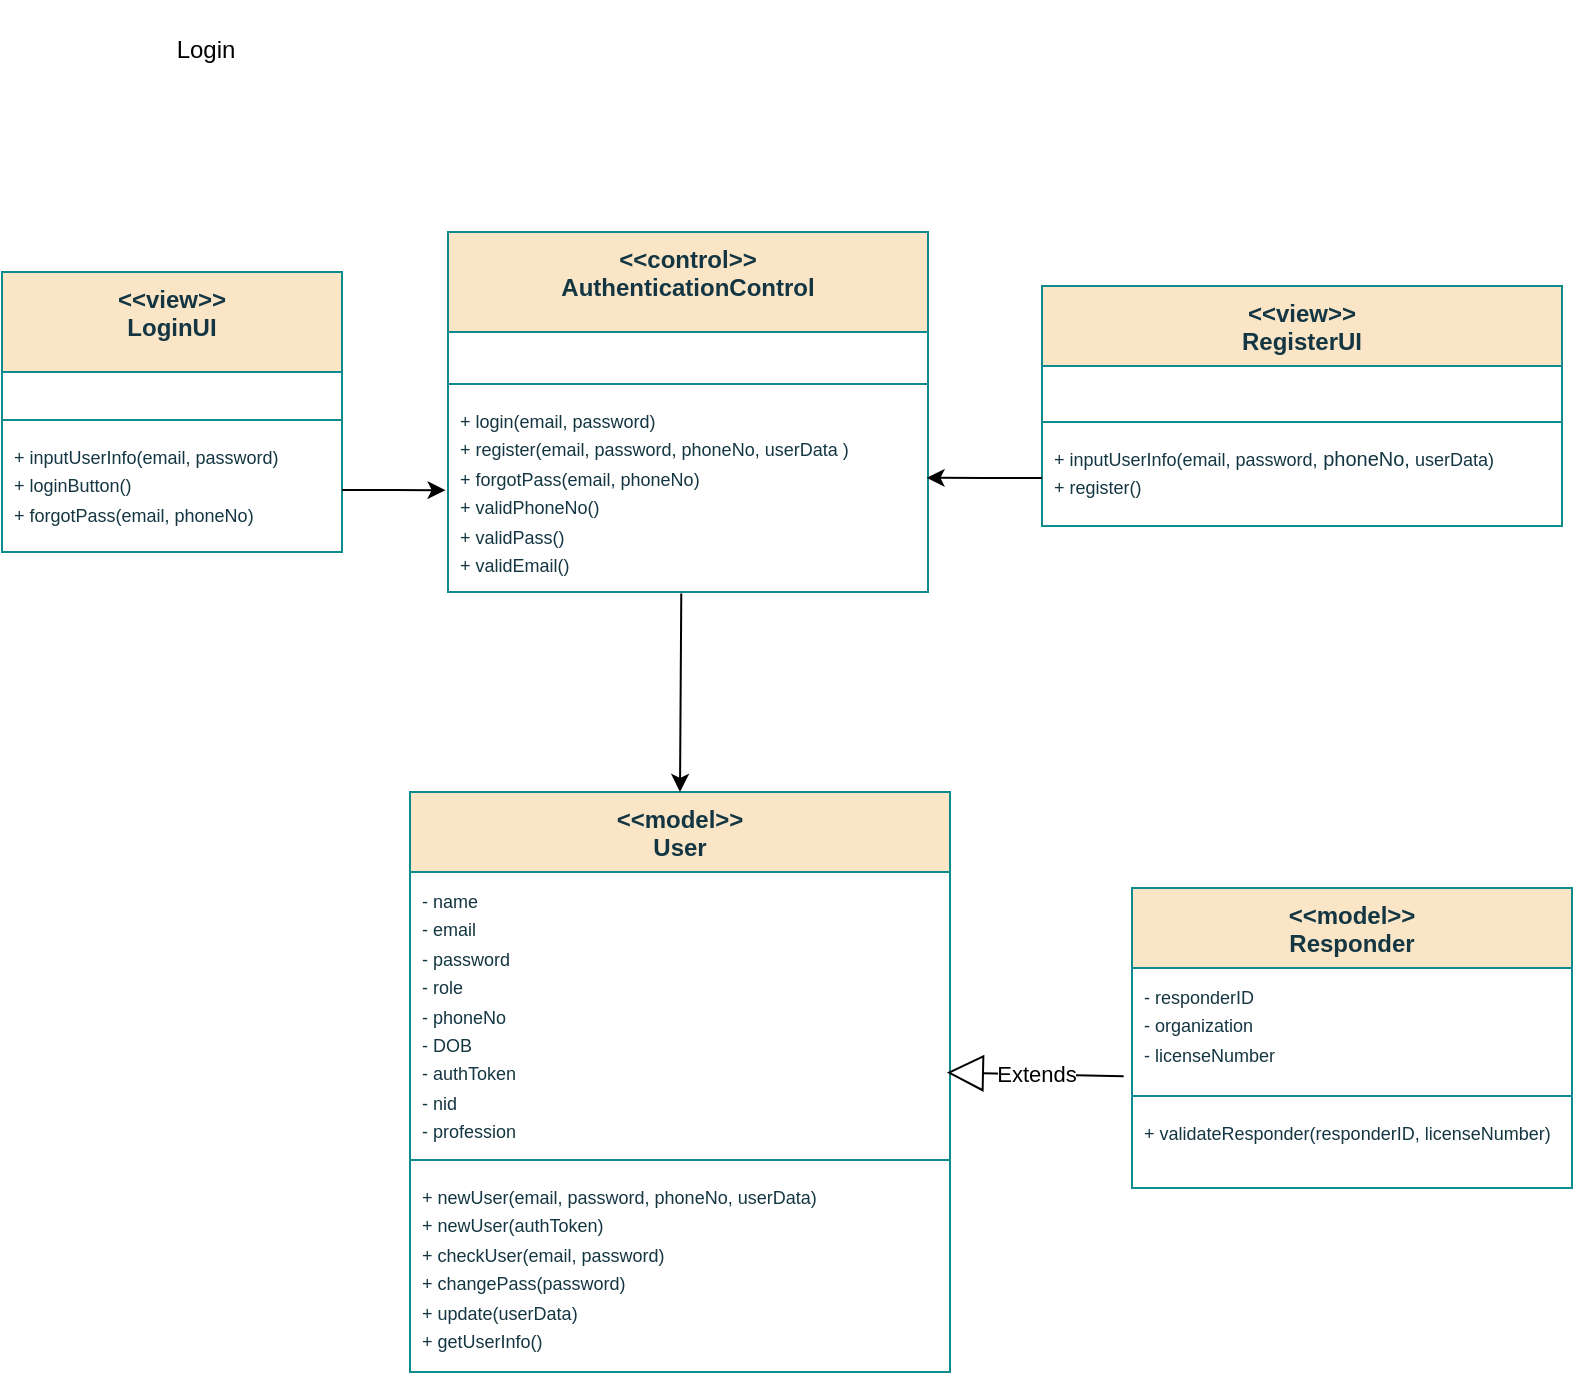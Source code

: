 <mxfile version="24.9.1" pages="10">
  <diagram id="C5RBs43oDa-KdzZeNtuy" name="1. Login and Registration">
    <mxGraphModel dx="1224" dy="545" grid="0" gridSize="10" guides="1" tooltips="1" connect="1" arrows="1" fold="1" page="1" pageScale="1" pageWidth="827" pageHeight="1169" math="0" shadow="0">
      <root>
        <mxCell id="WIyWlLk6GJQsqaUBKTNV-0" />
        <mxCell id="WIyWlLk6GJQsqaUBKTNV-1" parent="WIyWlLk6GJQsqaUBKTNV-0" />
        <mxCell id="xFGzQamaevI_TETjZyQw-0" value="&amp;lt;&amp;lt;control&amp;gt;&amp;gt;&lt;br&gt;AuthenticationControl" style="swimlane;fontStyle=1;align=center;verticalAlign=top;childLayout=stackLayout;horizontal=1;startSize=50;horizontalStack=0;resizeParent=1;resizeParentMax=0;resizeLast=0;collapsible=1;marginBottom=0;whiteSpace=wrap;html=1;labelBackgroundColor=none;fillColor=#FAE5C7;strokeColor=#0F8B8D;fontColor=#143642;" vertex="1" parent="WIyWlLk6GJQsqaUBKTNV-1">
          <mxGeometry x="241" y="186" width="240" height="180" as="geometry" />
        </mxCell>
        <mxCell id="xFGzQamaevI_TETjZyQw-1" value="&lt;br&gt;" style="text;strokeColor=none;fillColor=none;align=left;verticalAlign=top;spacingLeft=4;spacingRight=4;overflow=hidden;rotatable=0;points=[[0,0.5],[1,0.5]];portConstraint=eastwest;whiteSpace=wrap;html=1;labelBackgroundColor=none;fontColor=#143642;" vertex="1" parent="xFGzQamaevI_TETjZyQw-0">
          <mxGeometry y="50" width="240" height="22" as="geometry" />
        </mxCell>
        <mxCell id="xFGzQamaevI_TETjZyQw-2" value="" style="line;strokeWidth=1;fillColor=none;align=left;verticalAlign=middle;spacingTop=-1;spacingLeft=3;spacingRight=3;rotatable=0;labelPosition=right;points=[];portConstraint=eastwest;strokeColor=#0F8B8D;labelBackgroundColor=none;fontColor=#143642;" vertex="1" parent="xFGzQamaevI_TETjZyQw-0">
          <mxGeometry y="72" width="240" height="8" as="geometry" />
        </mxCell>
        <mxCell id="xFGzQamaevI_TETjZyQw-3" value="&lt;font style=&quot;&quot;&gt;&lt;font style=&quot;font-size: 9px;&quot;&gt;+ login(email, password)&lt;br&gt;+ register(email, password,&amp;nbsp;phoneNo, userData&amp;nbsp;)&lt;br&gt;+ forgotPass(email, phoneNo)&amp;nbsp;&lt;/font&gt;&lt;br&gt;&lt;/font&gt;&lt;div&gt;&lt;span style=&quot;font-size: 9px;&quot;&gt;+ validPhoneNo()&lt;/span&gt;&lt;/div&gt;&lt;div&gt;&lt;span style=&quot;font-size: 9px;&quot;&gt;+ validPass()&lt;/span&gt;&lt;span style=&quot;font-size: 9px;&quot;&gt;&lt;/span&gt;&lt;/div&gt;&lt;div&gt;&lt;span style=&quot;font-size: 9px;&quot;&gt;+ validEmail()&lt;/span&gt;&lt;span style=&quot;font-size: 9px;&quot;&gt;&lt;/span&gt;&lt;/div&gt;" style="text;strokeColor=none;fillColor=none;align=left;verticalAlign=top;spacingLeft=4;spacingRight=4;overflow=hidden;rotatable=0;points=[[0,0.5],[1,0.5]];portConstraint=eastwest;whiteSpace=wrap;html=1;labelBackgroundColor=none;fontColor=#143642;" vertex="1" parent="xFGzQamaevI_TETjZyQw-0">
          <mxGeometry y="80" width="240" height="100" as="geometry" />
        </mxCell>
        <mxCell id="xFGzQamaevI_TETjZyQw-4" value="&amp;lt;&amp;lt;view&amp;gt;&amp;gt;&lt;br&gt;LoginUI" style="swimlane;fontStyle=1;align=center;verticalAlign=top;childLayout=stackLayout;horizontal=1;startSize=50;horizontalStack=0;resizeParent=1;resizeParentMax=0;resizeLast=0;collapsible=1;marginBottom=0;whiteSpace=wrap;html=1;labelBackgroundColor=none;fillColor=#FAE5C7;strokeColor=#0F8B8D;fontColor=#143642;" vertex="1" parent="WIyWlLk6GJQsqaUBKTNV-1">
          <mxGeometry x="18" y="206" width="170" height="140" as="geometry" />
        </mxCell>
        <mxCell id="xFGzQamaevI_TETjZyQw-5" value="&lt;br&gt;" style="text;strokeColor=none;fillColor=none;align=left;verticalAlign=top;spacingLeft=4;spacingRight=4;overflow=hidden;rotatable=0;points=[[0,0.5],[1,0.5]];portConstraint=eastwest;whiteSpace=wrap;html=1;labelBackgroundColor=none;fontColor=#143642;" vertex="1" parent="xFGzQamaevI_TETjZyQw-4">
          <mxGeometry y="50" width="170" height="20" as="geometry" />
        </mxCell>
        <mxCell id="xFGzQamaevI_TETjZyQw-6" value="" style="line;strokeWidth=1;fillColor=none;align=left;verticalAlign=middle;spacingTop=-1;spacingLeft=3;spacingRight=3;rotatable=0;labelPosition=right;points=[];portConstraint=eastwest;strokeColor=#0F8B8D;labelBackgroundColor=none;fontColor=#143642;" vertex="1" parent="xFGzQamaevI_TETjZyQw-4">
          <mxGeometry y="70" width="170" height="8" as="geometry" />
        </mxCell>
        <mxCell id="xFGzQamaevI_TETjZyQw-7" value="&lt;font style=&quot;font-size: 9px;&quot;&gt;+ inputUserInfo(email, password)&lt;br&gt;+ loginButton()&lt;br&gt;+ forgotPass(email, phoneNo)&lt;/font&gt;" style="text;strokeColor=none;fillColor=none;align=left;verticalAlign=top;spacingLeft=4;spacingRight=4;overflow=hidden;rotatable=0;points=[[0,0.5],[1,0.5]];portConstraint=eastwest;whiteSpace=wrap;html=1;labelBackgroundColor=none;fontColor=#143642;" vertex="1" parent="xFGzQamaevI_TETjZyQw-4">
          <mxGeometry y="78" width="170" height="62" as="geometry" />
        </mxCell>
        <mxCell id="xFGzQamaevI_TETjZyQw-8" value="&amp;lt;&amp;lt;model&amp;gt;&amp;gt;&lt;br&gt;User" style="swimlane;fontStyle=1;align=center;verticalAlign=top;childLayout=stackLayout;horizontal=1;startSize=40;horizontalStack=0;resizeParent=1;resizeParentMax=0;resizeLast=0;collapsible=1;marginBottom=0;whiteSpace=wrap;html=1;labelBackgroundColor=none;fillColor=#FAE5C7;strokeColor=#0F8B8D;fontColor=#143642;" vertex="1" parent="WIyWlLk6GJQsqaUBKTNV-1">
          <mxGeometry x="222" y="466" width="270" height="290" as="geometry" />
        </mxCell>
        <mxCell id="xFGzQamaevI_TETjZyQw-9" value="&lt;font style=&quot;font-size: 9px;&quot;&gt;- name&lt;br style=&quot;border-color: var(--border-color);&quot;&gt;- email&lt;br style=&quot;border-color: var(--border-color);&quot;&gt;- password&lt;br style=&quot;border-color: var(--border-color);&quot;&gt;- role&lt;br style=&quot;border-color: var(--border-color);&quot;&gt;- phoneNo&lt;/font&gt;&lt;div&gt;&lt;font style=&quot;font-size: 9px;&quot;&gt;- DOB&lt;br&gt;&lt;/font&gt;&lt;div&gt;&lt;div&gt;&lt;font style=&quot;font-size: 9px;&quot;&gt;- authToken&lt;br&gt;- nid&lt;br&gt;- profession&lt;/font&gt;&lt;/div&gt;&lt;/div&gt;&lt;/div&gt;" style="text;strokeColor=none;fillColor=none;align=left;verticalAlign=top;spacingLeft=4;spacingRight=4;overflow=hidden;rotatable=0;points=[[0,0.5],[1,0.5]];portConstraint=eastwest;whiteSpace=wrap;html=1;labelBackgroundColor=none;fontColor=#143642;" vertex="1" parent="xFGzQamaevI_TETjZyQw-8">
          <mxGeometry y="40" width="270" height="140" as="geometry" />
        </mxCell>
        <mxCell id="xFGzQamaevI_TETjZyQw-10" value="" style="line;strokeWidth=1;fillColor=none;align=left;verticalAlign=middle;spacingTop=-1;spacingLeft=3;spacingRight=3;rotatable=0;labelPosition=right;points=[];portConstraint=eastwest;strokeColor=#0F8B8D;labelBackgroundColor=none;fontColor=#143642;" vertex="1" parent="xFGzQamaevI_TETjZyQw-8">
          <mxGeometry y="180" width="270" as="geometry" />
        </mxCell>
        <mxCell id="xFGzQamaevI_TETjZyQw-11" value="" style="line;strokeWidth=1;fillColor=none;align=left;verticalAlign=middle;spacingTop=-1;spacingLeft=3;spacingRight=3;rotatable=0;labelPosition=right;points=[];portConstraint=eastwest;strokeColor=#0F8B8D;labelBackgroundColor=none;fontColor=#143642;" vertex="1" parent="xFGzQamaevI_TETjZyQw-8">
          <mxGeometry y="180" width="270" height="8" as="geometry" />
        </mxCell>
        <mxCell id="xFGzQamaevI_TETjZyQw-12" value="&lt;font face=&quot;Helvetica&quot; style=&quot;font-size: 9px;&quot;&gt;+ newUser(email, password, phoneNo, userData)&lt;/font&gt;&lt;div&gt;&lt;font style=&quot;font-size: 9px;&quot; face=&quot;Helvetica&quot;&gt;+ newUser(authToken)&lt;br style=&quot;border-color: var(--border-color);&quot;&gt;+ checkUser(email, password)&lt;br style=&quot;border-color: var(--border-color);&quot;&gt;+ changePass(password)&lt;br style=&quot;border-color: var(--border-color);&quot;&gt;+ update(userData&lt;span style=&quot;background-color: initial;&quot;&gt;)&lt;/span&gt;&lt;/font&gt;&lt;/div&gt;&lt;div&gt;&lt;font style=&quot;font-size: 9px;&quot; face=&quot;Helvetica&quot;&gt;+ getUserInfo()&lt;/font&gt;&lt;font size=&quot;1&quot;&gt;&lt;br&gt;&lt;/font&gt;&lt;/div&gt;" style="text;strokeColor=none;fillColor=none;align=left;verticalAlign=top;spacingLeft=4;spacingRight=4;overflow=hidden;rotatable=0;points=[[0,0.5],[1,0.5]];portConstraint=eastwest;whiteSpace=wrap;html=1;labelBackgroundColor=none;fontColor=#143642;" vertex="1" parent="xFGzQamaevI_TETjZyQw-8">
          <mxGeometry y="188" width="270" height="102" as="geometry" />
        </mxCell>
        <mxCell id="xFGzQamaevI_TETjZyQw-13" value="&amp;lt;&amp;lt;view&amp;gt;&amp;gt;&lt;br style=&quot;border-color: var(--border-color);&quot;&gt;RegisterUI" style="swimlane;fontStyle=1;align=center;verticalAlign=top;childLayout=stackLayout;horizontal=1;startSize=40;horizontalStack=0;resizeParent=1;resizeParentMax=0;resizeLast=0;collapsible=1;marginBottom=0;whiteSpace=wrap;html=1;labelBackgroundColor=none;fillColor=#FAE5C7;strokeColor=#0F8B8D;fontColor=#143642;" vertex="1" parent="WIyWlLk6GJQsqaUBKTNV-1">
          <mxGeometry x="538" y="213" width="260" height="120" as="geometry" />
        </mxCell>
        <mxCell id="xFGzQamaevI_TETjZyQw-14" value="&lt;br&gt;" style="text;strokeColor=none;fillColor=none;align=left;verticalAlign=top;spacingLeft=4;spacingRight=4;overflow=hidden;rotatable=0;points=[[0,0.5],[1,0.5]];portConstraint=eastwest;whiteSpace=wrap;html=1;labelBackgroundColor=none;fontColor=#143642;" vertex="1" parent="xFGzQamaevI_TETjZyQw-13">
          <mxGeometry y="40" width="260" height="24" as="geometry" />
        </mxCell>
        <mxCell id="xFGzQamaevI_TETjZyQw-15" value="" style="line;strokeWidth=1;fillColor=none;align=left;verticalAlign=middle;spacingTop=-1;spacingLeft=3;spacingRight=3;rotatable=0;labelPosition=right;points=[];portConstraint=eastwest;strokeColor=#0F8B8D;labelBackgroundColor=none;fontColor=#143642;" vertex="1" parent="xFGzQamaevI_TETjZyQw-13">
          <mxGeometry y="64" width="260" height="8" as="geometry" />
        </mxCell>
        <mxCell id="xFGzQamaevI_TETjZyQw-16" value="&lt;font style=&quot;font-size: 9px;&quot;&gt;+ inputUserInfo(email, password,&lt;span style=&quot;font-size: 10px;&quot;&gt;&amp;nbsp;phoneNo,&lt;/span&gt;&amp;nbsp;userData)&lt;br&gt;+ register()&lt;br&gt;&lt;/font&gt;" style="text;strokeColor=none;fillColor=none;align=left;verticalAlign=top;spacingLeft=4;spacingRight=4;overflow=hidden;rotatable=0;points=[[0,0.5],[1,0.5]];portConstraint=eastwest;whiteSpace=wrap;html=1;labelBackgroundColor=none;fontColor=#143642;" vertex="1" parent="xFGzQamaevI_TETjZyQw-13">
          <mxGeometry y="72" width="260" height="48" as="geometry" />
        </mxCell>
        <mxCell id="xFGzQamaevI_TETjZyQw-17" value="Login" style="text;html=1;strokeColor=none;fillColor=none;align=center;verticalAlign=middle;whiteSpace=wrap;rounded=0;" vertex="1" parent="WIyWlLk6GJQsqaUBKTNV-1">
          <mxGeometry x="70" y="70" width="100" height="50" as="geometry" />
        </mxCell>
        <mxCell id="xFGzQamaevI_TETjZyQw-18" style="edgeStyle=orthogonalEdgeStyle;rounded=0;orthogonalLoop=1;jettySize=auto;html=1;exitX=1;exitY=0.5;exitDx=0;exitDy=0;entryX=-0.005;entryY=0.491;entryDx=0;entryDy=0;entryPerimeter=0;" edge="1" parent="WIyWlLk6GJQsqaUBKTNV-1" source="xFGzQamaevI_TETjZyQw-7" target="xFGzQamaevI_TETjZyQw-3">
          <mxGeometry relative="1" as="geometry" />
        </mxCell>
        <mxCell id="xFGzQamaevI_TETjZyQw-19" style="edgeStyle=orthogonalEdgeStyle;rounded=0;orthogonalLoop=1;jettySize=auto;html=1;exitX=0;exitY=0.5;exitDx=0;exitDy=0;entryX=0.997;entryY=0.429;entryDx=0;entryDy=0;entryPerimeter=0;" edge="1" parent="WIyWlLk6GJQsqaUBKTNV-1" source="xFGzQamaevI_TETjZyQw-16" target="xFGzQamaevI_TETjZyQw-3">
          <mxGeometry relative="1" as="geometry" />
        </mxCell>
        <mxCell id="xFGzQamaevI_TETjZyQw-20" value="" style="endArrow=classic;html=1;rounded=0;entryX=0.5;entryY=0;entryDx=0;entryDy=0;exitX=0.486;exitY=1.008;exitDx=0;exitDy=0;exitPerimeter=0;" edge="1" parent="WIyWlLk6GJQsqaUBKTNV-1" target="xFGzQamaevI_TETjZyQw-8">
          <mxGeometry width="50" height="50" relative="1" as="geometry">
            <mxPoint x="357.64" y="366.8" as="sourcePoint" />
            <mxPoint x="361" y="466" as="targetPoint" />
          </mxGeometry>
        </mxCell>
        <mxCell id="xFGzQamaevI_TETjZyQw-21" value="&amp;lt;&amp;lt;model&amp;gt;&amp;gt;&lt;br&gt;Responder" style="swimlane;fontStyle=1;align=center;verticalAlign=top;childLayout=stackLayout;horizontal=1;startSize=40;horizontalStack=0;resizeParent=1;resizeParentMax=0;resizeLast=0;collapsible=1;marginBottom=0;whiteSpace=wrap;html=1;labelBackgroundColor=none;fillColor=#FAE5C7;strokeColor=#0F8B8D;fontColor=#143642;" vertex="1" parent="WIyWlLk6GJQsqaUBKTNV-1">
          <mxGeometry x="583" y="514" width="220" height="150" as="geometry" />
        </mxCell>
        <mxCell id="xFGzQamaevI_TETjZyQw-22" value="&lt;font style=&quot;font-size: 9px;&quot;&gt;- responderID&lt;/font&gt;&lt;div&gt;&lt;font style=&quot;font-size: 9px;&quot;&gt;- organization&lt;/font&gt;&lt;/div&gt;&lt;div&gt;&lt;font style=&quot;font-size: 9px;&quot;&gt;- licenseNumber&lt;/font&gt;&lt;/div&gt;" style="text;strokeColor=none;fillColor=none;align=left;verticalAlign=top;spacingLeft=4;spacingRight=4;overflow=hidden;rotatable=0;points=[[0,0.5],[1,0.5]];portConstraint=eastwest;whiteSpace=wrap;html=1;labelBackgroundColor=none;fontColor=#143642;" vertex="1" parent="xFGzQamaevI_TETjZyQw-21">
          <mxGeometry y="40" width="220" height="60" as="geometry" />
        </mxCell>
        <mxCell id="xFGzQamaevI_TETjZyQw-23" value="" style="line;strokeWidth=1;fillColor=none;align=left;verticalAlign=middle;spacingTop=-1;spacingLeft=3;spacingRight=3;rotatable=0;labelPosition=right;points=[];portConstraint=eastwest;strokeColor=#0F8B8D;labelBackgroundColor=none;fontColor=#143642;" vertex="1" parent="xFGzQamaevI_TETjZyQw-21">
          <mxGeometry y="100" width="220" as="geometry" />
        </mxCell>
        <mxCell id="xFGzQamaevI_TETjZyQw-24" value="" style="line;strokeWidth=1;fillColor=none;align=left;verticalAlign=middle;spacingTop=-1;spacingLeft=3;spacingRight=3;rotatable=0;labelPosition=right;points=[];portConstraint=eastwest;strokeColor=#0F8B8D;labelBackgroundColor=none;fontColor=#143642;" vertex="1" parent="xFGzQamaevI_TETjZyQw-21">
          <mxGeometry y="100" width="220" height="8" as="geometry" />
        </mxCell>
        <mxCell id="xFGzQamaevI_TETjZyQw-25" value="&lt;div&gt;&lt;font style=&quot;font-size: 9px;&quot;&gt;+ validateResponder(responderID, licenseNumber)&lt;/font&gt;&lt;/div&gt;" style="text;strokeColor=none;fillColor=none;align=left;verticalAlign=top;spacingLeft=4;spacingRight=4;overflow=hidden;rotatable=0;points=[[0,0.5],[1,0.5]];portConstraint=eastwest;whiteSpace=wrap;html=1;labelBackgroundColor=none;fontColor=#143642;" vertex="1" parent="xFGzQamaevI_TETjZyQw-21">
          <mxGeometry y="108" width="220" height="42" as="geometry" />
        </mxCell>
        <mxCell id="xFGzQamaevI_TETjZyQw-26" value="Extends" style="endArrow=block;endSize=16;endFill=0;html=1;rounded=0;entryX=0.994;entryY=0.716;entryDx=0;entryDy=0;entryPerimeter=0;exitX=-0.019;exitY=0.902;exitDx=0;exitDy=0;exitPerimeter=0;" edge="1" parent="WIyWlLk6GJQsqaUBKTNV-1" source="xFGzQamaevI_TETjZyQw-22" target="xFGzQamaevI_TETjZyQw-9">
          <mxGeometry width="160" relative="1" as="geometry">
            <mxPoint x="588" y="656" as="sourcePoint" />
            <mxPoint x="748" y="656" as="targetPoint" />
          </mxGeometry>
        </mxCell>
      </root>
    </mxGraphModel>
  </diagram>
  <diagram id="Euoo8mcbFOeukux3bP30" name="2. User Home Page">
    <mxGraphModel dx="1224" dy="545" grid="0" gridSize="10" guides="1" tooltips="1" connect="1" arrows="1" fold="1" page="1" pageScale="1" pageWidth="850" pageHeight="1100" math="0" shadow="0">
      <root>
        <mxCell id="0" />
        <mxCell id="1" parent="0" />
        <mxCell id="UOJC0pH97DCbAHOy0r36-1" value="&amp;lt;&amp;lt;view&amp;gt;&amp;gt;&lt;br&gt;UserHomeUI" style="swimlane;fontStyle=1;align=center;verticalAlign=top;childLayout=stackLayout;horizontal=1;startSize=40;horizontalStack=0;resizeParent=1;resizeParentMax=0;resizeLast=0;collapsible=1;marginBottom=0;whiteSpace=wrap;html=1;strokeColor=#0F8B8D;fontColor=#143642;fillColor=#FAE5C7;" vertex="1" parent="1">
          <mxGeometry x="300" y="160" width="200" height="120" as="geometry" />
        </mxCell>
        <mxCell id="UOJC0pH97DCbAHOy0r36-2" value="&lt;br&gt;" style="text;strokeColor=none;fillColor=none;align=left;verticalAlign=top;spacingLeft=4;spacingRight=4;overflow=hidden;rotatable=0;points=[[0,0.5],[1,0.5]];portConstraint=eastwest;whiteSpace=wrap;html=1;fontColor=#143642;" vertex="1" parent="UOJC0pH97DCbAHOy0r36-1">
          <mxGeometry y="40" width="200" height="26" as="geometry" />
        </mxCell>
        <mxCell id="UOJC0pH97DCbAHOy0r36-3" value="" style="line;strokeWidth=1;fillColor=none;align=left;verticalAlign=middle;spacingTop=-1;spacingLeft=3;spacingRight=3;rotatable=0;labelPosition=right;points=[];portConstraint=eastwest;strokeColor=inherit;fontColor=#143642;" vertex="1" parent="UOJC0pH97DCbAHOy0r36-1">
          <mxGeometry y="66" width="200" height="8" as="geometry" />
        </mxCell>
        <mxCell id="UOJC0pH97DCbAHOy0r36-4" value="+ displayDashboard()&lt;div&gt;+ navigateTo(section)&lt;/div&gt;" style="text;strokeColor=none;fillColor=none;align=left;verticalAlign=top;spacingLeft=4;spacingRight=4;overflow=hidden;rotatable=0;points=[[0,0.5],[1,0.5]];portConstraint=eastwest;whiteSpace=wrap;html=1;fontColor=#143642;" vertex="1" parent="UOJC0pH97DCbAHOy0r36-1">
          <mxGeometry y="74" width="200" height="46" as="geometry" />
        </mxCell>
        <mxCell id="UOJC0pH97DCbAHOy0r36-5" value="&amp;lt;&amp;lt;control&amp;gt;&amp;gt;&lt;br&gt;NotificationControl" style="swimlane;fontStyle=1;align=center;verticalAlign=top;childLayout=stackLayout;horizontal=1;startSize=40;horizontalStack=0;resizeParent=1;resizeParentMax=0;resizeLast=0;collapsible=1;marginBottom=0;whiteSpace=wrap;html=1;strokeColor=#0F8B8D;fontColor=#143642;fillColor=#FAE5C7;" vertex="1" parent="1">
          <mxGeometry x="585" y="300" width="190" height="130" as="geometry" />
        </mxCell>
        <mxCell id="UOJC0pH97DCbAHOy0r36-6" value="&lt;br&gt;" style="text;strokeColor=none;fillColor=none;align=left;verticalAlign=top;spacingLeft=4;spacingRight=4;overflow=hidden;rotatable=0;points=[[0,0.5],[1,0.5]];portConstraint=eastwest;whiteSpace=wrap;html=1;fontColor=#143642;" vertex="1" parent="UOJC0pH97DCbAHOy0r36-5">
          <mxGeometry y="40" width="190" height="26" as="geometry" />
        </mxCell>
        <mxCell id="UOJC0pH97DCbAHOy0r36-7" value="" style="line;strokeWidth=1;fillColor=none;align=left;verticalAlign=middle;spacingTop=-1;spacingLeft=3;spacingRight=3;rotatable=0;labelPosition=right;points=[];portConstraint=eastwest;strokeColor=inherit;fontColor=#143642;" vertex="1" parent="UOJC0pH97DCbAHOy0r36-5">
          <mxGeometry y="66" width="190" height="8" as="geometry" />
        </mxCell>
        <mxCell id="UOJC0pH97DCbAHOy0r36-8" value="&lt;font style=&quot;font-size: 9px;&quot;&gt;+ fetchNotifications(userID)&lt;br&gt;+&amp;nbsp;markNotificationAsRead(notificationID)&lt;/font&gt;" style="text;strokeColor=none;fillColor=none;align=left;verticalAlign=top;spacingLeft=4;spacingRight=4;overflow=hidden;rotatable=0;points=[[0,0.5],[1,0.5]];portConstraint=eastwest;whiteSpace=wrap;html=1;fontColor=#143642;" vertex="1" parent="UOJC0pH97DCbAHOy0r36-5">
          <mxGeometry y="74" width="190" height="56" as="geometry" />
        </mxCell>
        <mxCell id="UOJC0pH97DCbAHOy0r36-9" value="&amp;lt;&amp;lt;control&amp;gt;&amp;gt;&lt;br&gt;HeatMapControl" style="swimlane;fontStyle=1;align=center;verticalAlign=top;childLayout=stackLayout;horizontal=1;startSize=40;horizontalStack=0;resizeParent=1;resizeParentMax=0;resizeLast=0;collapsible=1;marginBottom=0;whiteSpace=wrap;html=1;strokeColor=#0F8B8D;fontColor=#143642;fillColor=#FAE5C7;" vertex="1" parent="1">
          <mxGeometry x="584" y="463" width="190" height="130" as="geometry" />
        </mxCell>
        <mxCell id="UOJC0pH97DCbAHOy0r36-10" value="&lt;br&gt;" style="text;strokeColor=none;fillColor=none;align=left;verticalAlign=top;spacingLeft=4;spacingRight=4;overflow=hidden;rotatable=0;points=[[0,0.5],[1,0.5]];portConstraint=eastwest;whiteSpace=wrap;html=1;fontColor=#143642;" vertex="1" parent="UOJC0pH97DCbAHOy0r36-9">
          <mxGeometry y="40" width="190" height="26" as="geometry" />
        </mxCell>
        <mxCell id="UOJC0pH97DCbAHOy0r36-11" value="" style="line;strokeWidth=1;fillColor=none;align=left;verticalAlign=middle;spacingTop=-1;spacingLeft=3;spacingRight=3;rotatable=0;labelPosition=right;points=[];portConstraint=eastwest;strokeColor=inherit;fontColor=#143642;" vertex="1" parent="UOJC0pH97DCbAHOy0r36-9">
          <mxGeometry y="66" width="190" height="8" as="geometry" />
        </mxCell>
        <mxCell id="UOJC0pH97DCbAHOy0r36-12" value="&lt;font style=&quot;font-size: 9px;&quot;&gt;+ displayHeatMap(userID, location)&lt;/font&gt;&lt;div&gt;&lt;font style=&quot;font-size: 9px;&quot;&gt;+&amp;nbsp;fetchReportDetails(userID, location)&lt;/font&gt;&lt;/div&gt;" style="text;strokeColor=none;fillColor=none;align=left;verticalAlign=top;spacingLeft=4;spacingRight=4;overflow=hidden;rotatable=0;points=[[0,0.5],[1,0.5]];portConstraint=eastwest;whiteSpace=wrap;html=1;fontColor=#143642;" vertex="1" parent="UOJC0pH97DCbAHOy0r36-9">
          <mxGeometry y="74" width="190" height="56" as="geometry" />
        </mxCell>
        <mxCell id="UOJC0pH97DCbAHOy0r36-13" value="&amp;lt;&amp;lt;control&amp;gt;&amp;gt;&lt;br&gt;SOSButton" style="swimlane;fontStyle=1;align=center;verticalAlign=top;childLayout=stackLayout;horizontal=1;startSize=40;horizontalStack=0;resizeParent=1;resizeParentMax=0;resizeLast=0;collapsible=1;marginBottom=0;whiteSpace=wrap;html=1;strokeColor=#0F8B8D;fontColor=#143642;fillColor=#FAE5C7;" vertex="1" parent="1">
          <mxGeometry x="330" y="490" width="190" height="110" as="geometry" />
        </mxCell>
        <mxCell id="UOJC0pH97DCbAHOy0r36-14" value="&lt;br&gt;" style="text;strokeColor=none;fillColor=none;align=left;verticalAlign=top;spacingLeft=4;spacingRight=4;overflow=hidden;rotatable=0;points=[[0,0.5],[1,0.5]];portConstraint=eastwest;whiteSpace=wrap;html=1;fontColor=#143642;" vertex="1" parent="UOJC0pH97DCbAHOy0r36-13">
          <mxGeometry y="40" width="190" height="26" as="geometry" />
        </mxCell>
        <mxCell id="UOJC0pH97DCbAHOy0r36-15" value="" style="line;strokeWidth=1;fillColor=none;align=left;verticalAlign=middle;spacingTop=-1;spacingLeft=3;spacingRight=3;rotatable=0;labelPosition=right;points=[];portConstraint=eastwest;strokeColor=inherit;fontColor=#143642;" vertex="1" parent="UOJC0pH97DCbAHOy0r36-13">
          <mxGeometry y="66" width="190" height="8" as="geometry" />
        </mxCell>
        <mxCell id="UOJC0pH97DCbAHOy0r36-16" value="&lt;font style=&quot;font-size: 9px;&quot;&gt;+ triggerSOS(userID)&lt;/font&gt;" style="text;strokeColor=none;fillColor=none;align=left;verticalAlign=top;spacingLeft=4;spacingRight=4;overflow=hidden;rotatable=0;points=[[0,0.5],[1,0.5]];portConstraint=eastwest;whiteSpace=wrap;html=1;fontColor=#143642;" vertex="1" parent="UOJC0pH97DCbAHOy0r36-13">
          <mxGeometry y="74" width="190" height="36" as="geometry" />
        </mxCell>
        <mxCell id="UOJC0pH97DCbAHOy0r36-17" value="&amp;lt;&amp;lt;control&amp;gt;&amp;gt;&lt;br&gt;TrustedContactsControl" style="swimlane;fontStyle=1;align=center;verticalAlign=top;childLayout=stackLayout;horizontal=1;startSize=40;horizontalStack=0;resizeParent=1;resizeParentMax=0;resizeLast=0;collapsible=1;marginBottom=0;whiteSpace=wrap;html=1;strokeColor=#0F8B8D;fontColor=#143642;fillColor=#FAE5C7;" vertex="1" parent="1">
          <mxGeometry x="70" y="468" width="190" height="120" as="geometry" />
        </mxCell>
        <mxCell id="UOJC0pH97DCbAHOy0r36-18" value="&lt;br&gt;" style="text;strokeColor=none;fillColor=none;align=left;verticalAlign=top;spacingLeft=4;spacingRight=4;overflow=hidden;rotatable=0;points=[[0,0.5],[1,0.5]];portConstraint=eastwest;whiteSpace=wrap;html=1;fontColor=#143642;" vertex="1" parent="UOJC0pH97DCbAHOy0r36-17">
          <mxGeometry y="40" width="190" height="26" as="geometry" />
        </mxCell>
        <mxCell id="UOJC0pH97DCbAHOy0r36-19" value="" style="line;strokeWidth=1;fillColor=none;align=left;verticalAlign=middle;spacingTop=-1;spacingLeft=3;spacingRight=3;rotatable=0;labelPosition=right;points=[];portConstraint=eastwest;strokeColor=inherit;fontColor=#143642;" vertex="1" parent="UOJC0pH97DCbAHOy0r36-17">
          <mxGeometry y="66" width="190" height="8" as="geometry" />
        </mxCell>
        <mxCell id="UOJC0pH97DCbAHOy0r36-20" value="&lt;font style=&quot;font-size: 9px;&quot;&gt;+ manageTrustedContact(contactID)&lt;/font&gt;&lt;div&gt;&lt;font style=&quot;font-size: 9px;&quot;&gt;+ fetchTrustedContacts(userID)&lt;/font&gt;&lt;/div&gt;" style="text;strokeColor=none;fillColor=none;align=left;verticalAlign=top;spacingLeft=4;spacingRight=4;overflow=hidden;rotatable=0;points=[[0,0.5],[1,0.5]];portConstraint=eastwest;whiteSpace=wrap;html=1;fontColor=#143642;" vertex="1" parent="UOJC0pH97DCbAHOy0r36-17">
          <mxGeometry y="74" width="190" height="46" as="geometry" />
        </mxCell>
        <mxCell id="UOJC0pH97DCbAHOy0r36-21" value="&amp;lt;&amp;lt;control&amp;gt;&amp;gt;&lt;br&gt;SettingsControl" style="swimlane;fontStyle=1;align=center;verticalAlign=top;childLayout=stackLayout;horizontal=1;startSize=40;horizontalStack=0;resizeParent=1;resizeParentMax=0;resizeLast=0;collapsible=1;marginBottom=0;whiteSpace=wrap;html=1;strokeColor=#0F8B8D;fontColor=#143642;fillColor=#FAE5C7;" vertex="1" parent="1">
          <mxGeometry x="75" y="300" width="170" height="120" as="geometry" />
        </mxCell>
        <mxCell id="UOJC0pH97DCbAHOy0r36-22" value="&lt;br&gt;" style="text;strokeColor=none;fillColor=none;align=left;verticalAlign=top;spacingLeft=4;spacingRight=4;overflow=hidden;rotatable=0;points=[[0,0.5],[1,0.5]];portConstraint=eastwest;whiteSpace=wrap;html=1;fontColor=#143642;" vertex="1" parent="UOJC0pH97DCbAHOy0r36-21">
          <mxGeometry y="40" width="170" height="26" as="geometry" />
        </mxCell>
        <mxCell id="UOJC0pH97DCbAHOy0r36-23" value="" style="line;strokeWidth=1;fillColor=none;align=left;verticalAlign=middle;spacingTop=-1;spacingLeft=3;spacingRight=3;rotatable=0;labelPosition=right;points=[];portConstraint=eastwest;strokeColor=inherit;fontColor=#143642;" vertex="1" parent="UOJC0pH97DCbAHOy0r36-21">
          <mxGeometry y="66" width="170" height="8" as="geometry" />
        </mxCell>
        <mxCell id="UOJC0pH97DCbAHOy0r36-24" value="&lt;font style=&quot;font-size: 9px;&quot;&gt;+ updateSettings(userID, preferences)&lt;/font&gt;&lt;div&gt;&lt;font style=&quot;font-size: 9px;&quot;&gt;+ fetchSettings(userID)&lt;/font&gt;&lt;/div&gt;" style="text;strokeColor=none;fillColor=none;align=left;verticalAlign=top;spacingLeft=4;spacingRight=4;overflow=hidden;rotatable=0;points=[[0,0.5],[1,0.5]];portConstraint=eastwest;whiteSpace=wrap;html=1;fontColor=#143642;" vertex="1" parent="UOJC0pH97DCbAHOy0r36-21">
          <mxGeometry y="74" width="170" height="46" as="geometry" />
        </mxCell>
        <mxCell id="UOJC0pH97DCbAHOy0r36-25" value="" style="endArrow=classic;startArrow=classic;html=1;rounded=0;entryX=-0.006;entryY=1.174;entryDx=0;entryDy=0;entryPerimeter=0;exitX=1.01;exitY=1.118;exitDx=0;exitDy=0;exitPerimeter=0;" edge="1" parent="1" source="UOJC0pH97DCbAHOy0r36-22" target="UOJC0pH97DCbAHOy0r36-6">
          <mxGeometry width="50" height="50" relative="1" as="geometry">
            <mxPoint x="330" y="460" as="sourcePoint" />
            <mxPoint x="380" y="410" as="targetPoint" />
          </mxGeometry>
        </mxCell>
        <mxCell id="UOJC0pH97DCbAHOy0r36-26" value="" style="endArrow=none;html=1;rounded=0;entryX=0.457;entryY=1.02;entryDx=0;entryDy=0;entryPerimeter=0;" edge="1" parent="1" target="UOJC0pH97DCbAHOy0r36-4">
          <mxGeometry width="50" height="50" relative="1" as="geometry">
            <mxPoint x="390" y="370" as="sourcePoint" />
            <mxPoint x="380" y="410" as="targetPoint" />
          </mxGeometry>
        </mxCell>
        <mxCell id="UOJC0pH97DCbAHOy0r36-27" value="" style="endArrow=classic;html=1;rounded=0;entryX=0.5;entryY=0;entryDx=0;entryDy=0;" edge="1" parent="1">
          <mxGeometry width="50" height="50" relative="1" as="geometry">
            <mxPoint x="425" y="370" as="sourcePoint" />
            <mxPoint x="425" y="490" as="targetPoint" />
          </mxGeometry>
        </mxCell>
        <mxCell id="UOJC0pH97DCbAHOy0r36-28" value="" style="endArrow=classic;html=1;rounded=0;entryX=0.007;entryY=0.107;entryDx=0;entryDy=0;entryPerimeter=0;" edge="1" parent="1" target="UOJC0pH97DCbAHOy0r36-9">
          <mxGeometry width="50" height="50" relative="1" as="geometry">
            <mxPoint x="510" y="370" as="sourcePoint" />
            <mxPoint x="480" y="400" as="targetPoint" />
            <Array as="points">
              <mxPoint x="510" y="477" />
            </Array>
          </mxGeometry>
        </mxCell>
        <mxCell id="UOJC0pH97DCbAHOy0r36-29" value="" style="endArrow=classic;html=1;rounded=0;entryX=0.996;entryY=0.127;entryDx=0;entryDy=0;entryPerimeter=0;" edge="1" parent="1" target="UOJC0pH97DCbAHOy0r36-17">
          <mxGeometry width="50" height="50" relative="1" as="geometry">
            <mxPoint x="320" y="370" as="sourcePoint" />
            <mxPoint x="190" y="400" as="targetPoint" />
            <Array as="points">
              <mxPoint x="320" y="483" />
            </Array>
          </mxGeometry>
        </mxCell>
        <mxCell id="hlG-0wFiB_P5BglYvWbb-1" value="2. User Home Page" style="text;html=1;align=center;verticalAlign=middle;whiteSpace=wrap;rounded=0;" vertex="1" parent="1">
          <mxGeometry x="61" y="61" width="136" height="35" as="geometry" />
        </mxCell>
      </root>
    </mxGraphModel>
  </diagram>
  <diagram id="FUP5l8ChgVa-S-49tACb" name="3. SOS Page">
    <mxGraphModel dx="844" dy="376" grid="0" gridSize="10" guides="1" tooltips="1" connect="1" arrows="1" fold="1" page="1" pageScale="1" pageWidth="850" pageHeight="1100" math="0" shadow="0">
      <root>
        <mxCell id="0" />
        <mxCell id="1" parent="0" />
        <mxCell id="vSPE9f7vqyEg-xn3zEap-1" value="&amp;lt;&amp;lt;view&amp;gt;&amp;gt;&lt;br&gt;SOSButtonUI" style="swimlane;fontStyle=1;align=center;verticalAlign=top;childLayout=stackLayout;horizontal=1;startSize=40;horizontalStack=0;resizeParent=1;resizeParentMax=0;resizeLast=0;collapsible=1;marginBottom=0;whiteSpace=wrap;html=1;strokeColor=#0F8B8D;fontColor=#143642;fillColor=#FAE5C7;" vertex="1" parent="1">
          <mxGeometry x="47" y="125" width="200" height="120" as="geometry" />
        </mxCell>
        <mxCell id="vSPE9f7vqyEg-xn3zEap-2" value="&lt;br&gt;" style="text;strokeColor=none;fillColor=none;align=left;verticalAlign=top;spacingLeft=4;spacingRight=4;overflow=hidden;rotatable=0;points=[[0,0.5],[1,0.5]];portConstraint=eastwest;whiteSpace=wrap;html=1;fontColor=#143642;" vertex="1" parent="vSPE9f7vqyEg-xn3zEap-1">
          <mxGeometry y="40" width="200" height="26" as="geometry" />
        </mxCell>
        <mxCell id="vSPE9f7vqyEg-xn3zEap-3" value="" style="line;strokeWidth=1;fillColor=none;align=left;verticalAlign=middle;spacingTop=-1;spacingLeft=3;spacingRight=3;rotatable=0;labelPosition=right;points=[];portConstraint=eastwest;strokeColor=inherit;fontColor=#143642;" vertex="1" parent="vSPE9f7vqyEg-xn3zEap-1">
          <mxGeometry y="66" width="200" height="8" as="geometry" />
        </mxCell>
        <mxCell id="vSPE9f7vqyEg-xn3zEap-4" value="&lt;font style=&quot;font-size: 9px;&quot;&gt;+ pressSOS()&lt;/font&gt;&lt;div&gt;&lt;font style=&quot;font-size: 9px;&quot;&gt;+ confirmSOS()&lt;/font&gt;&lt;/div&gt;" style="text;strokeColor=none;fillColor=none;align=left;verticalAlign=top;spacingLeft=4;spacingRight=4;overflow=hidden;rotatable=0;points=[[0,0.5],[1,0.5]];portConstraint=eastwest;whiteSpace=wrap;html=1;fontColor=#143642;" vertex="1" parent="vSPE9f7vqyEg-xn3zEap-1">
          <mxGeometry y="74" width="200" height="46" as="geometry" />
        </mxCell>
        <mxCell id="vSPE9f7vqyEg-xn3zEap-5" value="&amp;lt;&amp;lt;control&amp;gt;&amp;gt;&lt;br&gt;SOSControl" style="swimlane;fontStyle=1;align=center;verticalAlign=top;childLayout=stackLayout;horizontal=1;startSize=40;horizontalStack=0;resizeParent=1;resizeParentMax=0;resizeLast=0;collapsible=1;marginBottom=0;whiteSpace=wrap;html=1;strokeColor=#0F8B8D;fontColor=#143642;fillColor=#FAE5C7;" vertex="1" parent="1">
          <mxGeometry x="307" y="125" width="190" height="150" as="geometry" />
        </mxCell>
        <mxCell id="vSPE9f7vqyEg-xn3zEap-6" value="&lt;br&gt;" style="text;strokeColor=none;fillColor=none;align=left;verticalAlign=top;spacingLeft=4;spacingRight=4;overflow=hidden;rotatable=0;points=[[0,0.5],[1,0.5]];portConstraint=eastwest;whiteSpace=wrap;html=1;fontColor=#143642;" vertex="1" parent="vSPE9f7vqyEg-xn3zEap-5">
          <mxGeometry y="40" width="190" height="26" as="geometry" />
        </mxCell>
        <mxCell id="vSPE9f7vqyEg-xn3zEap-7" value="" style="line;strokeWidth=1;fillColor=none;align=left;verticalAlign=middle;spacingTop=-1;spacingLeft=3;spacingRight=3;rotatable=0;labelPosition=right;points=[];portConstraint=eastwest;strokeColor=inherit;fontColor=#143642;" vertex="1" parent="vSPE9f7vqyEg-xn3zEap-5">
          <mxGeometry y="66" width="190" height="8" as="geometry" />
        </mxCell>
        <mxCell id="vSPE9f7vqyEg-xn3zEap-8" value="&lt;font style=&quot;font-size: 9px;&quot;&gt;+ triggerSOS(userID): sosID&lt;br&gt;+ logSOSDetails(sosDetails)&lt;br&gt;+&amp;nbsp;notifyTrustedContacts(sosID, contactList)&lt;/font&gt;&lt;div&gt;&lt;font style=&quot;font-size: 9px;&quot;&gt;+ notifyEmergencyServices(sosID)&lt;/font&gt;&lt;/div&gt;" style="text;strokeColor=none;fillColor=none;align=left;verticalAlign=top;spacingLeft=4;spacingRight=4;overflow=hidden;rotatable=0;points=[[0,0.5],[1,0.5]];portConstraint=eastwest;whiteSpace=wrap;html=1;fontColor=#143642;" vertex="1" parent="vSPE9f7vqyEg-xn3zEap-5">
          <mxGeometry y="74" width="190" height="76" as="geometry" />
        </mxCell>
        <mxCell id="vSPE9f7vqyEg-xn3zEap-9" value="&amp;lt;&amp;lt;control&amp;gt;&amp;gt;&lt;br&gt;NotificationService" style="swimlane;fontStyle=1;align=center;verticalAlign=top;childLayout=stackLayout;horizontal=1;startSize=40;horizontalStack=0;resizeParent=1;resizeParentMax=0;resizeLast=0;collapsible=1;marginBottom=0;whiteSpace=wrap;html=1;strokeColor=#0F8B8D;fontColor=#143642;fillColor=#FAE5C7;" vertex="1" parent="1">
          <mxGeometry x="137" y="345" width="190" height="130" as="geometry" />
        </mxCell>
        <mxCell id="vSPE9f7vqyEg-xn3zEap-10" value="&lt;br&gt;" style="text;strokeColor=none;fillColor=none;align=left;verticalAlign=top;spacingLeft=4;spacingRight=4;overflow=hidden;rotatable=0;points=[[0,0.5],[1,0.5]];portConstraint=eastwest;whiteSpace=wrap;html=1;fontColor=#143642;" vertex="1" parent="vSPE9f7vqyEg-xn3zEap-9">
          <mxGeometry y="40" width="190" height="26" as="geometry" />
        </mxCell>
        <mxCell id="vSPE9f7vqyEg-xn3zEap-11" value="" style="line;strokeWidth=1;fillColor=none;align=left;verticalAlign=middle;spacingTop=-1;spacingLeft=3;spacingRight=3;rotatable=0;labelPosition=right;points=[];portConstraint=eastwest;strokeColor=inherit;fontColor=#143642;" vertex="1" parent="vSPE9f7vqyEg-xn3zEap-9">
          <mxGeometry y="66" width="190" height="8" as="geometry" />
        </mxCell>
        <mxCell id="vSPE9f7vqyEg-xn3zEap-12" value="&lt;font style=&quot;font-size: 9px;&quot;&gt;+ sendNotification(contact, message)&lt;/font&gt;&lt;div&gt;&lt;font style=&quot;font-size: 9px;&quot;&gt;+&amp;nbsp;notifyEmergencyServices(sosID)&lt;/font&gt;&lt;/div&gt;" style="text;strokeColor=none;fillColor=none;align=left;verticalAlign=top;spacingLeft=4;spacingRight=4;overflow=hidden;rotatable=0;points=[[0,0.5],[1,0.5]];portConstraint=eastwest;whiteSpace=wrap;html=1;fontColor=#143642;" vertex="1" parent="vSPE9f7vqyEg-xn3zEap-9">
          <mxGeometry y="74" width="190" height="56" as="geometry" />
        </mxCell>
        <mxCell id="vSPE9f7vqyEg-xn3zEap-13" value="&amp;lt;&amp;lt;model&amp;gt;&amp;gt;&lt;br&gt;SOSDetails" style="swimlane;fontStyle=1;align=center;verticalAlign=top;childLayout=stackLayout;horizontal=1;startSize=40;horizontalStack=0;resizeParent=1;resizeParentMax=0;resizeLast=0;collapsible=1;marginBottom=0;whiteSpace=wrap;html=1;strokeColor=#0F8B8D;fontColor=#143642;fillColor=#FAE5C7;" vertex="1" parent="1">
          <mxGeometry x="630" y="126" width="190" height="194" as="geometry" />
        </mxCell>
        <mxCell id="vSPE9f7vqyEg-xn3zEap-14" value="&lt;font style=&quot;font-size: 9px;&quot;&gt;- sosID&lt;/font&gt;&lt;div&gt;&lt;font style=&quot;font-size: 9px;&quot;&gt;- userID&lt;/font&gt;&lt;/div&gt;&lt;div&gt;&lt;font style=&quot;font-size: 9px;&quot;&gt;- timestamp&lt;/font&gt;&lt;/div&gt;&lt;div&gt;&lt;font style=&quot;font-size: 9px;&quot;&gt;- location&lt;/font&gt;&lt;/div&gt;&lt;div&gt;&lt;font style=&quot;font-size: 9px;&quot;&gt;- status&lt;/font&gt;&lt;/div&gt;" style="text;strokeColor=none;fillColor=none;align=left;verticalAlign=top;spacingLeft=4;spacingRight=4;overflow=hidden;rotatable=0;points=[[0,0.5],[1,0.5]];portConstraint=eastwest;whiteSpace=wrap;html=1;fontColor=#143642;" vertex="1" parent="vSPE9f7vqyEg-xn3zEap-13">
          <mxGeometry y="40" width="190" height="90" as="geometry" />
        </mxCell>
        <mxCell id="vSPE9f7vqyEg-xn3zEap-15" value="" style="line;strokeWidth=1;fillColor=none;align=left;verticalAlign=middle;spacingTop=-1;spacingLeft=3;spacingRight=3;rotatable=0;labelPosition=right;points=[];portConstraint=eastwest;strokeColor=inherit;fontColor=#143642;" vertex="1" parent="vSPE9f7vqyEg-xn3zEap-13">
          <mxGeometry y="130" width="190" height="8" as="geometry" />
        </mxCell>
        <mxCell id="vSPE9f7vqyEg-xn3zEap-16" value="&lt;font style=&quot;font-size: 9px;&quot;&gt;+ saveDetails()&lt;/font&gt;&lt;div&gt;&lt;font style=&quot;font-size: 9px;&quot;&gt;+ getDetails(sosID)&lt;/font&gt;&lt;/div&gt;" style="text;strokeColor=none;fillColor=none;align=left;verticalAlign=top;spacingLeft=4;spacingRight=4;overflow=hidden;rotatable=0;points=[[0,0.5],[1,0.5]];portConstraint=eastwest;whiteSpace=wrap;html=1;fontColor=#143642;" vertex="1" parent="vSPE9f7vqyEg-xn3zEap-13">
          <mxGeometry y="138" width="190" height="56" as="geometry" />
        </mxCell>
        <mxCell id="vSPE9f7vqyEg-xn3zEap-17" value="&amp;lt;&amp;lt;model&amp;gt;&amp;gt;&lt;br&gt;TrustedContacts" style="swimlane;fontStyle=1;align=center;verticalAlign=top;childLayout=stackLayout;horizontal=1;startSize=40;horizontalStack=0;resizeParent=1;resizeParentMax=0;resizeLast=0;collapsible=1;marginBottom=0;whiteSpace=wrap;html=1;strokeColor=#0F8B8D;fontColor=#143642;fillColor=#FAE5C7;" vertex="1" parent="1">
          <mxGeometry x="457" y="348" width="190" height="150" as="geometry" />
        </mxCell>
        <mxCell id="vSPE9f7vqyEg-xn3zEap-18" value="&lt;font style=&quot;font-size: 9px;&quot;&gt;- contactID&lt;/font&gt;&lt;div&gt;&lt;font style=&quot;font-size: 9px;&quot;&gt;- name&lt;/font&gt;&lt;/div&gt;&lt;div&gt;&lt;font style=&quot;font-size: 9px;&quot;&gt;- phone&lt;/font&gt;&lt;/div&gt;&lt;div&gt;&lt;font style=&quot;font-size: 9px;&quot;&gt;- email&lt;/font&gt;&lt;/div&gt;" style="text;strokeColor=none;fillColor=none;align=left;verticalAlign=top;spacingLeft=4;spacingRight=4;overflow=hidden;rotatable=0;points=[[0,0.5],[1,0.5]];portConstraint=eastwest;whiteSpace=wrap;html=1;fontColor=#143642;" vertex="1" parent="vSPE9f7vqyEg-xn3zEap-17">
          <mxGeometry y="40" width="190" height="70" as="geometry" />
        </mxCell>
        <mxCell id="vSPE9f7vqyEg-xn3zEap-19" value="" style="line;strokeWidth=1;fillColor=none;align=left;verticalAlign=middle;spacingTop=-1;spacingLeft=3;spacingRight=3;rotatable=0;labelPosition=right;points=[];portConstraint=eastwest;strokeColor=inherit;fontColor=#143642;" vertex="1" parent="vSPE9f7vqyEg-xn3zEap-17">
          <mxGeometry y="110" width="190" height="8" as="geometry" />
        </mxCell>
        <mxCell id="vSPE9f7vqyEg-xn3zEap-20" value="&lt;font style=&quot;font-size: 9px;&quot;&gt;+ getTrustedContacts(userID)&lt;/font&gt;" style="text;strokeColor=none;fillColor=none;align=left;verticalAlign=top;spacingLeft=4;spacingRight=4;overflow=hidden;rotatable=0;points=[[0,0.5],[1,0.5]];portConstraint=eastwest;whiteSpace=wrap;html=1;fontColor=#143642;" vertex="1" parent="vSPE9f7vqyEg-xn3zEap-17">
          <mxGeometry y="118" width="190" height="32" as="geometry" />
        </mxCell>
        <mxCell id="vSPE9f7vqyEg-xn3zEap-21" value="" style="endArrow=classic;html=1;rounded=0;entryX=-0.011;entryY=0.975;entryDx=0;entryDy=0;entryPerimeter=0;" edge="1" parent="1" target="vSPE9f7vqyEg-xn3zEap-6">
          <mxGeometry width="50" height="50" relative="1" as="geometry">
            <mxPoint x="248" y="190" as="sourcePoint" />
            <mxPoint x="337" y="315" as="targetPoint" />
          </mxGeometry>
        </mxCell>
        <mxCell id="vSPE9f7vqyEg-xn3zEap-22" value="" style="endArrow=classic;html=1;rounded=0;entryX=0.5;entryY=0;entryDx=0;entryDy=0;exitX=0.334;exitY=1.002;exitDx=0;exitDy=0;exitPerimeter=0;" edge="1" parent="1" source="vSPE9f7vqyEg-xn3zEap-8" target="vSPE9f7vqyEg-xn3zEap-9">
          <mxGeometry width="50" height="50" relative="1" as="geometry">
            <mxPoint x="287" y="365" as="sourcePoint" />
            <mxPoint x="337" y="315" as="targetPoint" />
            <Array as="points">
              <mxPoint x="370" y="315" />
              <mxPoint x="232" y="315" />
            </Array>
          </mxGeometry>
        </mxCell>
        <mxCell id="vSPE9f7vqyEg-xn3zEap-23" value="" style="endArrow=classic;html=1;rounded=0;entryX=0;entryY=0.5;entryDx=0;entryDy=0;exitX=1.014;exitY=0.151;exitDx=0;exitDy=0;exitPerimeter=0;" edge="1" parent="1" source="vSPE9f7vqyEg-xn3zEap-8" target="vSPE9f7vqyEg-xn3zEap-14">
          <mxGeometry width="50" height="50" relative="1" as="geometry">
            <mxPoint x="437" y="445" as="sourcePoint" />
            <mxPoint x="487" y="395" as="targetPoint" />
          </mxGeometry>
        </mxCell>
        <mxCell id="vSPE9f7vqyEg-xn3zEap-24" value="" style="endArrow=classic;html=1;rounded=0;entryX=0.5;entryY=0;entryDx=0;entryDy=0;" edge="1" parent="1" target="vSPE9f7vqyEg-xn3zEap-17">
          <mxGeometry width="50" height="50" relative="1" as="geometry">
            <mxPoint x="431" y="275" as="sourcePoint" />
            <mxPoint x="242" y="355" as="targetPoint" />
            <Array as="points">
              <mxPoint x="431" y="315" />
              <mxPoint x="552" y="315" />
            </Array>
          </mxGeometry>
        </mxCell>
        <mxCell id="tBmV7BtIjfLQ9u0uOy9t-2" value="3. SOS Page" style="text;html=1;align=center;verticalAlign=middle;whiteSpace=wrap;rounded=0;" vertex="1" parent="1">
          <mxGeometry x="41" y="43" width="98" height="30" as="geometry" />
        </mxCell>
      </root>
    </mxGraphModel>
  </diagram>
  <diagram id="dlB-qu4NpTb7lQXsWw9J" name="4. Sos Description">
    <mxGraphModel dx="1020" dy="454" grid="0" gridSize="10" guides="1" tooltips="1" connect="1" arrows="1" fold="1" page="1" pageScale="1" pageWidth="850" pageHeight="1100" math="0" shadow="0">
      <root>
        <mxCell id="0" />
        <mxCell id="1" parent="0" />
        <mxCell id="vHOyt-zCjjb43v65ibOr-1" value="&amp;lt;&amp;lt;view&amp;gt;&amp;gt;&lt;br&gt;sosDescriptionUI" style="swimlane;fontStyle=1;align=center;verticalAlign=top;childLayout=stackLayout;horizontal=1;startSize=40;horizontalStack=0;resizeParent=1;resizeParentMax=0;resizeLast=0;collapsible=1;marginBottom=0;whiteSpace=wrap;html=1;strokeColor=#0F8B8D;fontColor=#143642;fillColor=#FAE5C7;" vertex="1" parent="1">
          <mxGeometry x="40" y="143" width="180" height="170" as="geometry" />
        </mxCell>
        <mxCell id="vHOyt-zCjjb43v65ibOr-2" value="- formData" style="text;strokeColor=none;fillColor=none;align=left;verticalAlign=top;spacingLeft=4;spacingRight=4;overflow=hidden;rotatable=0;points=[[0,0.5],[1,0.5]];portConstraint=eastwest;whiteSpace=wrap;html=1;fontColor=#143642;" vertex="1" parent="vHOyt-zCjjb43v65ibOr-1">
          <mxGeometry y="40" width="180" height="26" as="geometry" />
        </mxCell>
        <mxCell id="vHOyt-zCjjb43v65ibOr-3" value="" style="line;strokeWidth=1;fillColor=none;align=left;verticalAlign=middle;spacingTop=-1;spacingLeft=3;spacingRight=3;rotatable=0;labelPosition=right;points=[];portConstraint=eastwest;strokeColor=inherit;fontColor=#143642;" vertex="1" parent="vHOyt-zCjjb43v65ibOr-1">
          <mxGeometry y="66" width="180" height="8" as="geometry" />
        </mxCell>
        <mxCell id="vHOyt-zCjjb43v65ibOr-4" value="+ renderForm()&lt;br&gt;+ displayErrors(errors)&lt;br&gt;+ renderConfirmation(msg)&lt;br&gt;+ getUserInput()&lt;br&gt;+ toggleVisibility(file, visibility)" style="text;strokeColor=none;fillColor=none;align=left;verticalAlign=top;spacingLeft=4;spacingRight=4;overflow=hidden;rotatable=0;points=[[0,0.5],[1,0.5]];portConstraint=eastwest;whiteSpace=wrap;html=1;fontColor=#143642;" vertex="1" parent="vHOyt-zCjjb43v65ibOr-1">
          <mxGeometry y="74" width="180" height="96" as="geometry" />
        </mxCell>
        <mxCell id="vHOyt-zCjjb43v65ibOr-5" value="" style="edgeStyle=orthogonalEdgeStyle;rounded=0;orthogonalLoop=1;jettySize=auto;html=1;entryX=0.5;entryY=0;entryDx=0;entryDy=0;" edge="1" parent="1" source="vHOyt-zCjjb43v65ibOr-6" target="vHOyt-zCjjb43v65ibOr-14">
          <mxGeometry relative="1" as="geometry" />
        </mxCell>
        <mxCell id="vHOyt-zCjjb43v65ibOr-6" value="&lt;div&gt;&amp;lt;&amp;lt;control&amp;gt;&amp;gt;&lt;/div&gt;&lt;div&gt;SubmissionControl&lt;br&gt;&lt;/div&gt;" style="swimlane;fontStyle=1;align=center;verticalAlign=top;childLayout=stackLayout;horizontal=1;startSize=41;horizontalStack=0;resizeParent=1;resizeParentMax=0;resizeLast=0;collapsible=1;marginBottom=0;whiteSpace=wrap;html=1;strokeColor=#0F8B8D;fontColor=#143642;fillColor=#FAE5C7;" vertex="1" parent="1">
          <mxGeometry x="290" y="143" width="240" height="150" as="geometry" />
        </mxCell>
        <mxCell id="vHOyt-zCjjb43v65ibOr-7" value="&lt;div&gt;- model&lt;/div&gt;&lt;div&gt;- view&lt;/div&gt;" style="text;strokeColor=none;fillColor=none;align=left;verticalAlign=top;spacingLeft=4;spacingRight=4;overflow=hidden;rotatable=0;points=[[0,0.5],[1,0.5]];portConstraint=eastwest;whiteSpace=wrap;html=1;fontColor=#143642;" vertex="1" parent="vHOyt-zCjjb43v65ibOr-6">
          <mxGeometry y="41" width="240" height="39" as="geometry" />
        </mxCell>
        <mxCell id="vHOyt-zCjjb43v65ibOr-8" value="" style="line;strokeWidth=1;fillColor=none;align=left;verticalAlign=middle;spacingTop=-1;spacingLeft=3;spacingRight=3;rotatable=0;labelPosition=right;points=[];portConstraint=eastwest;strokeColor=inherit;fontColor=#143642;" vertex="1" parent="vHOyt-zCjjb43v65ibOr-6">
          <mxGeometry y="80" width="240" height="8" as="geometry" />
        </mxCell>
        <mxCell id="vHOyt-zCjjb43v65ibOr-9" value="&lt;div&gt;+ handleSubmit(formData)&lt;/div&gt;&lt;div&gt;+ uploadEvidence(files)&lt;/div&gt;&lt;div&gt;+ startLiveStream()   &lt;/div&gt;" style="text;strokeColor=none;fillColor=none;align=left;verticalAlign=top;spacingLeft=4;spacingRight=4;overflow=hidden;rotatable=0;points=[[0,0.5],[1,0.5]];portConstraint=eastwest;whiteSpace=wrap;html=1;fontColor=#143642;" vertex="1" parent="vHOyt-zCjjb43v65ibOr-6">
          <mxGeometry y="88" width="240" height="62" as="geometry" />
        </mxCell>
        <mxCell id="vHOyt-zCjjb43v65ibOr-10" value="&lt;div&gt;&amp;lt;&amp;lt;utility&amp;gt;&amp;gt;&lt;/div&gt;&lt;div&gt;LiveStreamHandler&lt;/div&gt;" style="swimlane;fontStyle=1;align=center;verticalAlign=top;childLayout=stackLayout;horizontal=1;startSize=40;horizontalStack=0;resizeParent=1;resizeParentMax=0;resizeLast=0;collapsible=1;marginBottom=0;whiteSpace=wrap;html=1;strokeColor=#0F8B8D;fontColor=#143642;fillColor=#FAE5C7;" vertex="1" parent="1">
          <mxGeometry x="620" y="143" width="200" height="130" as="geometry" />
        </mxCell>
        <mxCell id="vHOyt-zCjjb43v65ibOr-11" value="&lt;div&gt;- streamUrl&lt;/div&gt;&lt;div&gt;- isActive &lt;/div&gt;" style="text;strokeColor=none;fillColor=none;align=left;verticalAlign=top;spacingLeft=4;spacingRight=4;overflow=hidden;rotatable=0;points=[[0,0.5],[1,0.5]];portConstraint=eastwest;whiteSpace=wrap;html=1;fontColor=#143642;" vertex="1" parent="vHOyt-zCjjb43v65ibOr-10">
          <mxGeometry y="40" width="200" height="40" as="geometry" />
        </mxCell>
        <mxCell id="vHOyt-zCjjb43v65ibOr-12" value="" style="line;strokeWidth=1;fillColor=none;align=left;verticalAlign=middle;spacingTop=-1;spacingLeft=3;spacingRight=3;rotatable=0;labelPosition=right;points=[];portConstraint=eastwest;strokeColor=inherit;fontColor=#143642;" vertex="1" parent="vHOyt-zCjjb43v65ibOr-10">
          <mxGeometry y="80" width="200" height="8" as="geometry" />
        </mxCell>
        <mxCell id="vHOyt-zCjjb43v65ibOr-13" value="&lt;div&gt;+ startStream()&lt;br&gt;&lt;/div&gt;&lt;div&gt;+ stopStream()  &lt;/div&gt;" style="text;strokeColor=none;fillColor=none;align=left;verticalAlign=top;spacingLeft=4;spacingRight=4;overflow=hidden;rotatable=0;points=[[0,0.5],[1,0.5]];portConstraint=eastwest;whiteSpace=wrap;html=1;fontColor=#143642;" vertex="1" parent="vHOyt-zCjjb43v65ibOr-10">
          <mxGeometry y="88" width="200" height="42" as="geometry" />
        </mxCell>
        <mxCell id="vHOyt-zCjjb43v65ibOr-14" value="&lt;div&gt;&amp;lt;&amp;lt;model&amp;gt;&amp;gt;&lt;/div&gt;&lt;div&gt;SosDescription&lt;br&gt;&lt;/div&gt;" style="swimlane;fontStyle=1;align=center;verticalAlign=top;childLayout=stackLayout;horizontal=1;startSize=50;horizontalStack=0;resizeParent=1;resizeParentMax=0;resizeLast=0;collapsible=1;marginBottom=0;whiteSpace=wrap;html=1;labelBackgroundColor=none;fillColor=#FAE5C7;strokeColor=#0F8B8D;fontColor=#143642;" vertex="1" parent="1">
          <mxGeometry x="310" y="353" width="200" height="210" as="geometry" />
        </mxCell>
        <mxCell id="vHOyt-zCjjb43v65ibOr-15" value="&lt;div&gt;- id&lt;/div&gt;&lt;div&gt;- type&lt;/div&gt;&lt;div&gt;- description&lt;/div&gt;&lt;div&gt;- riskRating&lt;/div&gt;&lt;div&gt;- evidenceFiles&lt;br&gt;- evidenceVisibility&lt;br&gt;- liveStreamUrl&lt;br&gt;&lt;/div&gt;" style="text;strokeColor=none;fillColor=none;align=left;verticalAlign=top;spacingLeft=4;spacingRight=4;overflow=hidden;rotatable=0;points=[[0,0.5],[1,0.5]];portConstraint=eastwest;whiteSpace=wrap;html=1;labelBackgroundColor=none;fontColor=#143642;" vertex="1" parent="vHOyt-zCjjb43v65ibOr-14">
          <mxGeometry y="50" width="200" height="120" as="geometry" />
        </mxCell>
        <mxCell id="vHOyt-zCjjb43v65ibOr-16" value="" style="line;strokeWidth=1;fillColor=none;align=left;verticalAlign=middle;spacingTop=-1;spacingLeft=3;spacingRight=3;rotatable=0;labelPosition=right;points=[];portConstraint=eastwest;strokeColor=#0F8B8D;labelBackgroundColor=none;fontColor=#143642;" vertex="1" parent="vHOyt-zCjjb43v65ibOr-14">
          <mxGeometry y="170" width="200" height="8" as="geometry" />
        </mxCell>
        <mxCell id="vHOyt-zCjjb43v65ibOr-17" value="+ submit()" style="text;strokeColor=none;fillColor=none;align=left;verticalAlign=top;spacingLeft=4;spacingRight=4;overflow=hidden;rotatable=0;points=[[0,0.5],[1,0.5]];portConstraint=eastwest;whiteSpace=wrap;html=1;labelBackgroundColor=none;fontColor=#143642;" vertex="1" parent="vHOyt-zCjjb43v65ibOr-14">
          <mxGeometry y="178" width="200" height="32" as="geometry" />
        </mxCell>
        <mxCell id="vHOyt-zCjjb43v65ibOr-18" style="edgeStyle=orthogonalEdgeStyle;rounded=0;orthogonalLoop=1;jettySize=auto;html=1;exitX=1.008;exitY=1.17;exitDx=0;exitDy=0;entryX=0;entryY=0.769;entryDx=0;entryDy=0;entryPerimeter=0;exitPerimeter=0;" edge="1" parent="1">
          <mxGeometry relative="1" as="geometry">
            <mxPoint x="221.44" y="221.42" as="sourcePoint" />
            <mxPoint x="290" y="221.991" as="targetPoint" />
          </mxGeometry>
        </mxCell>
        <mxCell id="vHOyt-zCjjb43v65ibOr-19" value="4. SOS Description" style="text;html=1;strokeColor=none;fillColor=none;align=center;verticalAlign=middle;whiteSpace=wrap;rounded=0;" vertex="1" parent="1">
          <mxGeometry x="42" y="46" width="136" height="39" as="geometry" />
        </mxCell>
        <mxCell id="vHOyt-zCjjb43v65ibOr-20" value="&lt;div&gt;&amp;lt;&amp;lt;utility&amp;gt;&amp;gt;&lt;/div&gt;&lt;div&gt;FileHandler&lt;/div&gt;" style="swimlane;fontStyle=1;align=center;verticalAlign=top;childLayout=stackLayout;horizontal=1;startSize=40;horizontalStack=0;resizeParent=1;resizeParentMax=0;resizeLast=0;collapsible=1;marginBottom=0;whiteSpace=wrap;html=1;strokeColor=#0F8B8D;fontColor=#143642;fillColor=#FAE5C7;" vertex="1" parent="1">
          <mxGeometry x="620" y="353" width="200" height="150" as="geometry" />
        </mxCell>
        <mxCell id="vHOyt-zCjjb43v65ibOr-21" value="&lt;div&gt;- filePath&lt;/div&gt;&lt;div&gt;- fileType&lt;/div&gt;" style="text;strokeColor=none;fillColor=none;align=left;verticalAlign=top;spacingLeft=4;spacingRight=4;overflow=hidden;rotatable=0;points=[[0,0.5],[1,0.5]];portConstraint=eastwest;whiteSpace=wrap;html=1;fontColor=#143642;" vertex="1" parent="vHOyt-zCjjb43v65ibOr-20">
          <mxGeometry y="40" width="200" height="40" as="geometry" />
        </mxCell>
        <mxCell id="vHOyt-zCjjb43v65ibOr-22" value="" style="line;strokeWidth=1;fillColor=none;align=left;verticalAlign=middle;spacingTop=-1;spacingLeft=3;spacingRight=3;rotatable=0;labelPosition=right;points=[];portConstraint=eastwest;strokeColor=inherit;fontColor=#143642;" vertex="1" parent="vHOyt-zCjjb43v65ibOr-20">
          <mxGeometry y="80" width="200" height="8" as="geometry" />
        </mxCell>
        <mxCell id="vHOyt-zCjjb43v65ibOr-23" value="&lt;div&gt;+ upload(file)&lt;/div&gt;&lt;div&gt;+ setVisibility(file_path, visibility)&lt;/div&gt;&lt;div&gt;+ delete(file_path) &lt;/div&gt;" style="text;strokeColor=none;fillColor=none;align=left;verticalAlign=top;spacingLeft=4;spacingRight=4;overflow=hidden;rotatable=0;points=[[0,0.5],[1,0.5]];portConstraint=eastwest;whiteSpace=wrap;html=1;fontColor=#143642;" vertex="1" parent="vHOyt-zCjjb43v65ibOr-20">
          <mxGeometry y="88" width="200" height="62" as="geometry" />
        </mxCell>
        <mxCell id="vHOyt-zCjjb43v65ibOr-24" value="" style="edgeStyle=orthogonalEdgeStyle;rounded=0;orthogonalLoop=1;jettySize=auto;html=1;entryX=-0.005;entryY=0.2;entryDx=0;entryDy=0;entryPerimeter=0;movable=1;resizable=1;rotatable=1;deletable=1;editable=1;locked=0;connectable=1;" edge="1" parent="1" source="vHOyt-zCjjb43v65ibOr-9" target="vHOyt-zCjjb43v65ibOr-21">
          <mxGeometry relative="1" as="geometry" />
        </mxCell>
        <mxCell id="vHOyt-zCjjb43v65ibOr-25" value="" style="edgeStyle=orthogonalEdgeStyle;rounded=0;orthogonalLoop=1;jettySize=auto;html=1;entryX=0.019;entryY=0.35;entryDx=0;entryDy=0;entryPerimeter=0;" edge="1" parent="1" source="vHOyt-zCjjb43v65ibOr-15" target="vHOyt-zCjjb43v65ibOr-23">
          <mxGeometry relative="1" as="geometry" />
        </mxCell>
        <mxCell id="vHOyt-zCjjb43v65ibOr-26" style="edgeStyle=orthogonalEdgeStyle;rounded=0;orthogonalLoop=1;jettySize=auto;html=1;entryX=-0.006;entryY=0.669;entryDx=0;entryDy=0;entryPerimeter=0;" edge="1" parent="1" source="vHOyt-zCjjb43v65ibOr-1" target="vHOyt-zCjjb43v65ibOr-15">
          <mxGeometry relative="1" as="geometry" />
        </mxCell>
        <mxCell id="vHOyt-zCjjb43v65ibOr-27" style="edgeStyle=orthogonalEdgeStyle;rounded=0;orthogonalLoop=1;jettySize=auto;html=1;" edge="1" parent="1" source="vHOyt-zCjjb43v65ibOr-7" target="vHOyt-zCjjb43v65ibOr-11">
          <mxGeometry relative="1" as="geometry" />
        </mxCell>
      </root>
    </mxGraphModel>
  </diagram>
  <diagram id="W3uR-R6hanRNn7T0keiP" name="5. Heat Map">
    <mxGraphModel dx="1020" dy="454" grid="0" gridSize="10" guides="1" tooltips="1" connect="1" arrows="1" fold="1" page="1" pageScale="1" pageWidth="850" pageHeight="1100" math="0" shadow="0">
      <root>
        <mxCell id="0" />
        <mxCell id="1" parent="0" />
        <mxCell id="7M_ULWb8QV-bLUAKoq5l-1" value="&amp;lt;&amp;lt;model&amp;gt;&amp;gt;&lt;br&gt;Location" style="swimlane;fontStyle=1;align=center;verticalAlign=top;childLayout=stackLayout;horizontal=1;startSize=50;horizontalStack=0;resizeParent=1;resizeParentMax=0;resizeLast=0;collapsible=1;marginBottom=0;whiteSpace=wrap;html=1;strokeColor=#0F8B8D;fontColor=#143642;fillColor=#FAE5C7;" vertex="1" parent="1">
          <mxGeometry x="354" y="107" width="190" height="264" as="geometry" />
        </mxCell>
        <mxCell id="7M_ULWb8QV-bLUAKoq5l-2" value="- id&lt;br&gt;- name&lt;br&gt;- latitude&lt;br&gt;- longitude&lt;br&gt;- type&lt;br&gt;- dangerLevel" style="text;strokeColor=none;fillColor=none;align=left;verticalAlign=top;spacingLeft=4;spacingRight=4;overflow=hidden;rotatable=0;points=[[0,0.5],[1,0.5]];portConstraint=eastwest;whiteSpace=wrap;html=1;fontColor=#143642;" vertex="1" parent="7M_ULWb8QV-bLUAKoq5l-1">
          <mxGeometry y="50" width="190" height="130" as="geometry" />
        </mxCell>
        <mxCell id="7M_ULWb8QV-bLUAKoq5l-3" value="" style="line;strokeWidth=1;fillColor=none;align=left;verticalAlign=middle;spacingTop=-1;spacingLeft=3;spacingRight=3;rotatable=0;labelPosition=right;points=[];portConstraint=eastwest;strokeColor=inherit;fontColor=#143642;" vertex="1" parent="7M_ULWb8QV-bLUAKoq5l-1">
          <mxGeometry y="180" width="190" height="8" as="geometry" />
        </mxCell>
        <mxCell id="7M_ULWb8QV-bLUAKoq5l-4" value="&lt;font size=&quot;1&quot;&gt;+ getCoordinates()&lt;br&gt;+ calculateRisk()&lt;/font&gt;" style="text;strokeColor=none;fillColor=none;align=left;verticalAlign=top;spacingLeft=4;spacingRight=4;overflow=hidden;rotatable=0;points=[[0,0.5],[1,0.5]];portConstraint=eastwest;whiteSpace=wrap;html=1;fontColor=#143642;" vertex="1" parent="7M_ULWb8QV-bLUAKoq5l-1">
          <mxGeometry y="188" width="190" height="76" as="geometry" />
        </mxCell>
        <mxCell id="7M_ULWb8QV-bLUAKoq5l-5" value="" style="edgeStyle=orthogonalEdgeStyle;rounded=0;orthogonalLoop=1;jettySize=auto;html=1;exitX=0;exitY=0.167;exitDx=0;exitDy=0;exitPerimeter=0;" edge="1" parent="1" source="7M_ULWb8QV-bLUAKoq5l-9" target="7M_ULWb8QV-bLUAKoq5l-2">
          <mxGeometry relative="1" as="geometry" />
        </mxCell>
        <mxCell id="7M_ULWb8QV-bLUAKoq5l-6" value="&amp;lt;&amp;lt;view&amp;gt;&amp;gt;&lt;br data-darkreader-inline-border=&quot;&quot; style=&quot;border-color: var(--border-color); --darkreader-inline-border: var(--darkreader-border--border-color);&quot;&gt;MapUI" style="swimlane;fontStyle=1;align=center;verticalAlign=top;childLayout=stackLayout;horizontal=1;startSize=50;horizontalStack=0;resizeParent=1;resizeParentMax=0;resizeLast=0;collapsible=1;marginBottom=0;whiteSpace=wrap;html=1;strokeColor=#0F8B8D;fontColor=#143642;fillColor=#FAE5C7;" vertex="1" parent="1">
          <mxGeometry x="600" y="107" width="220" height="200" as="geometry" />
        </mxCell>
        <mxCell id="7M_ULWb8QV-bLUAKoq5l-7" value="- locations&lt;br&gt;- userFavorites" style="text;strokeColor=none;fillColor=none;align=left;verticalAlign=top;spacingLeft=4;spacingRight=4;overflow=hidden;rotatable=0;points=[[0,0.5],[1,0.5]];portConstraint=eastwest;whiteSpace=wrap;html=1;fontColor=#143642;" vertex="1" parent="7M_ULWb8QV-bLUAKoq5l-6">
          <mxGeometry y="50" width="220" height="40" as="geometry" />
        </mxCell>
        <mxCell id="7M_ULWb8QV-bLUAKoq5l-8" value="" style="line;strokeWidth=1;fillColor=none;align=left;verticalAlign=middle;spacingTop=-1;spacingLeft=3;spacingRight=3;rotatable=0;labelPosition=right;points=[];portConstraint=eastwest;strokeColor=inherit;fontColor=#143642;" vertex="1" parent="7M_ULWb8QV-bLUAKoq5l-6">
          <mxGeometry y="90" width="220" height="8" as="geometry" />
        </mxCell>
        <mxCell id="7M_ULWb8QV-bLUAKoq5l-9" value="&lt;font size=&quot;1&quot;&gt;+ searchLocation(name)&lt;br&gt;+ displayDangerZones()&lt;br&gt;+ addFavoritePlace(name, Location)&lt;br&gt;+ viewReports()&lt;br&gt;+ hoverReport(Report)&lt;/font&gt;" style="text;strokeColor=none;fillColor=none;align=left;verticalAlign=top;spacingLeft=4;spacingRight=4;overflow=hidden;rotatable=0;points=[[0,0.5],[1,0.5]];portConstraint=eastwest;whiteSpace=wrap;html=1;fontColor=#143642;" vertex="1" parent="7M_ULWb8QV-bLUAKoq5l-6">
          <mxGeometry y="98" width="220" height="102" as="geometry" />
        </mxCell>
        <mxCell id="7M_ULWb8QV-bLUAKoq5l-10" value="5. Heat Map" style="text;html=1;strokeColor=none;fillColor=none;align=center;verticalAlign=middle;whiteSpace=wrap;rounded=0;" vertex="1" parent="1">
          <mxGeometry x="30" y="37" width="210" height="30" as="geometry" />
        </mxCell>
        <mxCell id="7M_ULWb8QV-bLUAKoq5l-11" value="&lt;div&gt;&amp;lt;&amp;lt;model&amp;gt;&amp;gt;&lt;/div&gt;&lt;div&gt;Report&lt;/div&gt;" style="swimlane;fontStyle=1;align=center;verticalAlign=top;childLayout=stackLayout;horizontal=1;startSize=40;horizontalStack=0;resizeParent=1;resizeParentMax=0;resizeLast=0;collapsible=1;marginBottom=0;whiteSpace=wrap;html=1;strokeColor=#0F8B8D;fontColor=#143642;fillColor=#FAE5C7;" vertex="1" parent="1">
          <mxGeometry x="30" y="107" width="240" height="260" as="geometry" />
        </mxCell>
        <mxCell id="7M_ULWb8QV-bLUAKoq5l-12" value="&lt;font size=&quot;1&quot;&gt;- id&lt;br&gt;- title&lt;br&gt;- description&lt;br&gt;&lt;/font&gt;&lt;div&gt;&lt;font size=&quot;1&quot;&gt;- location&lt;/font&gt;&lt;/div&gt;&lt;div&gt;&lt;font size=&quot;1&quot;&gt;- dateAndTime&lt;br&gt;&lt;/font&gt;&lt;/div&gt;&lt;div&gt;&lt;font size=&quot;1&quot;&gt;- incidentType&lt;br&gt;&lt;/font&gt;&lt;/div&gt;&lt;div&gt;&lt;font size=&quot;1&quot;&gt;- reportType&lt;br&gt;&lt;/font&gt;&lt;/div&gt;&lt;font size=&quot;1&quot;&gt;- danger_level&lt;br&gt;&lt;/font&gt;&lt;div&gt;&lt;font size=&quot;1&quot;&gt;- author&lt;/font&gt;&lt;/div&gt;" style="text;strokeColor=none;fillColor=none;align=left;verticalAlign=top;spacingLeft=4;spacingRight=4;overflow=hidden;rotatable=0;points=[[0,0.5],[1,0.5]];portConstraint=eastwest;whiteSpace=wrap;html=1;fontColor=#143642;" vertex="1" parent="7M_ULWb8QV-bLUAKoq5l-11">
          <mxGeometry y="40" width="240" height="150" as="geometry" />
        </mxCell>
        <mxCell id="7M_ULWb8QV-bLUAKoq5l-13" value="" style="line;strokeWidth=1;fillColor=none;align=left;verticalAlign=middle;spacingTop=-1;spacingLeft=3;spacingRight=3;rotatable=0;labelPosition=right;points=[];portConstraint=eastwest;strokeColor=inherit;fontColor=#143642;" vertex="1" parent="7M_ULWb8QV-bLUAKoq5l-11">
          <mxGeometry y="190" width="240" height="8" as="geometry" />
        </mxCell>
        <mxCell id="7M_ULWb8QV-bLUAKoq5l-14" value="&lt;font size=&quot;1&quot;&gt;+ getSummary()&lt;br&gt;+ viewFullReport()&lt;/font&gt;" style="text;strokeColor=none;fillColor=none;align=left;verticalAlign=top;spacingLeft=4;spacingRight=4;overflow=hidden;rotatable=0;points=[[0,0.5],[1,0.5]];portConstraint=eastwest;whiteSpace=wrap;html=1;fontColor=#143642;" vertex="1" parent="7M_ULWb8QV-bLUAKoq5l-11">
          <mxGeometry y="198" width="240" height="62" as="geometry" />
        </mxCell>
        <mxCell id="7M_ULWb8QV-bLUAKoq5l-16" value="&amp;lt;&amp;lt;model&amp;gt;&amp;gt;&lt;br&gt;User" style="swimlane;fontStyle=1;align=center;verticalAlign=top;childLayout=stackLayout;horizontal=1;startSize=40;horizontalStack=0;resizeParent=1;resizeParentMax=0;resizeLast=0;collapsible=1;marginBottom=0;whiteSpace=wrap;html=1;labelBackgroundColor=none;fillColor=#FAE5C7;strokeColor=#0F8B8D;fontColor=#143642;" vertex="1" parent="1">
          <mxGeometry x="24" y="447" width="240" height="210" as="geometry" />
        </mxCell>
        <mxCell id="7M_ULWb8QV-bLUAKoq5l-17" value="&lt;font style=&quot;font-size: 9px;&quot;&gt;- name&lt;br style=&quot;border-color: var(--border-color);&quot;&gt;- email&lt;br style=&quot;border-color: var(--border-color);&quot;&gt;- password&lt;br style=&quot;border-color: var(--border-color);&quot;&gt;- role&lt;br style=&quot;border-color: var(--border-color);&quot;&gt;- phoneNo&lt;/font&gt;&lt;div&gt;&lt;font style=&quot;font-size: 9px;&quot;&gt;- DOB&lt;/font&gt;&lt;br&gt;&lt;div&gt;&lt;div&gt;&lt;font style=&quot;font-size: 9px;&quot;&gt;- nid&lt;br&gt;- profession&lt;/font&gt;&lt;/div&gt;&lt;/div&gt;&lt;/div&gt;" style="text;strokeColor=none;fillColor=none;align=left;verticalAlign=top;spacingLeft=4;spacingRight=4;overflow=hidden;rotatable=0;points=[[0,0.5],[1,0.5]];portConstraint=eastwest;whiteSpace=wrap;html=1;labelBackgroundColor=none;fontColor=#143642;" vertex="1" parent="7M_ULWb8QV-bLUAKoq5l-16">
          <mxGeometry y="40" width="240" height="130" as="geometry" />
        </mxCell>
        <mxCell id="7M_ULWb8QV-bLUAKoq5l-18" value="" style="line;strokeWidth=1;fillColor=none;align=left;verticalAlign=middle;spacingTop=-1;spacingLeft=3;spacingRight=3;rotatable=0;labelPosition=right;points=[];portConstraint=eastwest;strokeColor=#0F8B8D;labelBackgroundColor=none;fontColor=#143642;" vertex="1" parent="7M_ULWb8QV-bLUAKoq5l-16">
          <mxGeometry y="170" width="240" as="geometry" />
        </mxCell>
        <mxCell id="7M_ULWb8QV-bLUAKoq5l-19" value="" style="line;strokeWidth=1;fillColor=none;align=left;verticalAlign=middle;spacingTop=-1;spacingLeft=3;spacingRight=3;rotatable=0;labelPosition=right;points=[];portConstraint=eastwest;strokeColor=#0F8B8D;labelBackgroundColor=none;fontColor=#143642;" vertex="1" parent="7M_ULWb8QV-bLUAKoq5l-16">
          <mxGeometry y="170" width="240" height="8" as="geometry" />
        </mxCell>
        <mxCell id="7M_ULWb8QV-bLUAKoq5l-20" value="&lt;div&gt;&lt;font style=&quot;font-size: 9px;&quot; face=&quot;Helvetica&quot;&gt;+ getUserInfo()&lt;/font&gt;&lt;font size=&quot;1&quot;&gt;&lt;br&gt;&lt;/font&gt;&lt;/div&gt;" style="text;strokeColor=none;fillColor=none;align=left;verticalAlign=top;spacingLeft=4;spacingRight=4;overflow=hidden;rotatable=0;points=[[0,0.5],[1,0.5]];portConstraint=eastwest;whiteSpace=wrap;html=1;labelBackgroundColor=none;fontColor=#143642;" vertex="1" parent="7M_ULWb8QV-bLUAKoq5l-16">
          <mxGeometry y="178" width="240" height="32" as="geometry" />
        </mxCell>
        <mxCell id="7M_ULWb8QV-bLUAKoq5l-21" value="&amp;lt;&amp;lt;controller&amp;gt;&amp;gt;&lt;br&gt;MapController" style="swimlane;fontStyle=1;align=center;verticalAlign=top;childLayout=stackLayout;horizontal=1;startSize=40;horizontalStack=0;resizeParent=1;resizeParentMax=0;resizeLast=0;collapsible=1;marginBottom=0;whiteSpace=wrap;html=1;labelBackgroundColor=none;fillColor=#FAE5C7;strokeColor=#0F8B8D;fontColor=#143642;" vertex="1" parent="1">
          <mxGeometry x="350" y="497" width="270" height="170" as="geometry" />
        </mxCell>
        <mxCell id="7M_ULWb8QV-bLUAKoq5l-22" value="- map" style="text;strokeColor=none;fillColor=none;align=left;verticalAlign=top;spacingLeft=4;spacingRight=4;overflow=hidden;rotatable=0;points=[[0,0.5],[1,0.5]];portConstraint=eastwest;whiteSpace=wrap;html=1;labelBackgroundColor=none;fontColor=#143642;" vertex="1" parent="7M_ULWb8QV-bLUAKoq5l-21">
          <mxGeometry y="40" width="270" height="30" as="geometry" />
        </mxCell>
        <mxCell id="7M_ULWb8QV-bLUAKoq5l-23" value="" style="line;strokeWidth=1;fillColor=none;align=left;verticalAlign=middle;spacingTop=-1;spacingLeft=3;spacingRight=3;rotatable=0;labelPosition=right;points=[];portConstraint=eastwest;strokeColor=#0F8B8D;labelBackgroundColor=none;fontColor=#143642;" vertex="1" parent="7M_ULWb8QV-bLUAKoq5l-21">
          <mxGeometry y="70" width="270" as="geometry" />
        </mxCell>
        <mxCell id="7M_ULWb8QV-bLUAKoq5l-24" value="" style="line;strokeWidth=1;fillColor=none;align=left;verticalAlign=middle;spacingTop=-1;spacingLeft=3;spacingRight=3;rotatable=0;labelPosition=right;points=[];portConstraint=eastwest;strokeColor=#0F8B8D;labelBackgroundColor=none;fontColor=#143642;" vertex="1" parent="7M_ULWb8QV-bLUAKoq5l-21">
          <mxGeometry y="70" width="270" height="8" as="geometry" />
        </mxCell>
        <mxCell id="7M_ULWb8QV-bLUAKoq5l-25" value="&lt;font face=&quot;Helvetica&quot;&gt;+ handleSearch(query: str)&lt;br&gt;+ fetchReports()&lt;br&gt;+ fetchDangerZones()&lt;br&gt;+ handleHover(report: Report)&lt;br&gt;+ handleFavorites(action, Location)&lt;/font&gt;" style="text;strokeColor=none;fillColor=none;align=left;verticalAlign=top;spacingLeft=4;spacingRight=4;overflow=hidden;rotatable=0;points=[[0,0.5],[1,0.5]];portConstraint=eastwest;whiteSpace=wrap;html=1;labelBackgroundColor=none;fontColor=#143642;" vertex="1" parent="7M_ULWb8QV-bLUAKoq5l-21">
          <mxGeometry y="78" width="270" height="92" as="geometry" />
        </mxCell>
        <mxCell id="7M_ULWb8QV-bLUAKoq5l-26" value="" style="edgeStyle=orthogonalEdgeStyle;rounded=0;orthogonalLoop=1;jettySize=auto;html=1;" edge="1" parent="1" source="7M_ULWb8QV-bLUAKoq5l-12" target="7M_ULWb8QV-bLUAKoq5l-2">
          <mxGeometry relative="1" as="geometry" />
        </mxCell>
        <mxCell id="7M_ULWb8QV-bLUAKoq5l-28" value="" style="edgeStyle=orthogonalEdgeStyle;rounded=0;orthogonalLoop=1;jettySize=auto;html=1;exitX=0;exitY=0.5;exitDx=0;exitDy=0;entryX=1;entryY=0.92;entryDx=0;entryDy=0;entryPerimeter=0;" edge="1" parent="1" source="7M_ULWb8QV-bLUAKoq5l-22" target="7M_ULWb8QV-bLUAKoq5l-12">
          <mxGeometry relative="1" as="geometry">
            <mxPoint x="376" y="507" as="sourcePoint" />
            <mxPoint x="593" y="310" as="targetPoint" />
            <Array as="points">
              <mxPoint x="310" y="562" />
              <mxPoint x="310" y="285" />
            </Array>
          </mxGeometry>
        </mxCell>
        <mxCell id="7M_ULWb8QV-bLUAKoq5l-29" value="" style="endArrow=classic;html=1;rounded=0;entryX=0.483;entryY=0.997;entryDx=0;entryDy=0;entryPerimeter=0;exitX=0.5;exitY=0;exitDx=0;exitDy=0;" edge="1" parent="1" source="7M_ULWb8QV-bLUAKoq5l-16" target="7M_ULWb8QV-bLUAKoq5l-14">
          <mxGeometry width="50" height="50" relative="1" as="geometry">
            <mxPoint x="144" y="447" as="sourcePoint" />
            <mxPoint x="194" y="397" as="targetPoint" />
          </mxGeometry>
        </mxCell>
        <mxCell id="7M_ULWb8QV-bLUAKoq5l-30" value="" style="endArrow=classic;html=1;rounded=0;exitX=0.525;exitY=0.004;exitDx=0;exitDy=0;exitPerimeter=0;entryX=0.496;entryY=1.031;entryDx=0;entryDy=0;entryPerimeter=0;" edge="1" parent="1" source="7M_ULWb8QV-bLUAKoq5l-21" target="7M_ULWb8QV-bLUAKoq5l-9">
          <mxGeometry width="50" height="50" relative="1" as="geometry">
            <mxPoint x="399" y="466" as="sourcePoint" />
            <mxPoint x="449" y="416" as="targetPoint" />
            <Array as="points">
              <mxPoint x="492" y="438" />
              <mxPoint x="709" y="440" />
            </Array>
          </mxGeometry>
        </mxCell>
      </root>
    </mxGraphModel>
  </diagram>
  <diagram id="XFdWJPFtecCIr9UFGTky" name="6. All Report">
    <mxGraphModel grid="0" page="1" gridSize="10" guides="1" tooltips="1" connect="1" arrows="1" fold="1" pageScale="1" pageWidth="850" pageHeight="1100" math="0" shadow="0">
      <root>
        <mxCell id="0" />
        <mxCell id="1" parent="0" />
        <mxCell id="X2vCqGiJ6rmRsxyU-0ke-1" value="&amp;lt;&amp;lt;model&amp;gt;&amp;gt;&lt;br&gt;Location" style="swimlane;fontStyle=1;align=center;verticalAlign=top;childLayout=stackLayout;horizontal=1;startSize=50;horizontalStack=0;resizeParent=1;resizeParentMax=0;resizeLast=0;collapsible=1;marginBottom=0;whiteSpace=wrap;html=1;strokeColor=#0F8B8D;fontColor=#143642;fillColor=#FAE5C7;" vertex="1" parent="1">
          <mxGeometry x="166" y="125" width="190" height="220" as="geometry" />
        </mxCell>
        <mxCell id="X2vCqGiJ6rmRsxyU-0ke-2" value="- id&lt;br&gt;- name&lt;br&gt;- latitude&lt;br&gt;- longitude&lt;br&gt;- type&lt;br&gt;- dangerLevel" style="text;strokeColor=none;fillColor=none;align=left;verticalAlign=top;spacingLeft=4;spacingRight=4;overflow=hidden;rotatable=0;points=[[0,0.5],[1,0.5]];portConstraint=eastwest;whiteSpace=wrap;html=1;fontColor=#143642;" vertex="1" parent="X2vCqGiJ6rmRsxyU-0ke-1">
          <mxGeometry y="50" width="190" height="110" as="geometry" />
        </mxCell>
        <mxCell id="X2vCqGiJ6rmRsxyU-0ke-3" value="" style="line;strokeWidth=1;fillColor=none;align=left;verticalAlign=middle;spacingTop=-1;spacingLeft=3;spacingRight=3;rotatable=0;labelPosition=right;points=[];portConstraint=eastwest;strokeColor=inherit;fontColor=#143642;" vertex="1" parent="X2vCqGiJ6rmRsxyU-0ke-1">
          <mxGeometry y="160" width="190" height="8" as="geometry" />
        </mxCell>
        <mxCell id="X2vCqGiJ6rmRsxyU-0ke-4" value="&lt;font size=&quot;1&quot;&gt;+ getCoordinates()&lt;br&gt;+ calculateRisk()&lt;/font&gt;" style="text;strokeColor=none;fillColor=none;align=left;verticalAlign=top;spacingLeft=4;spacingRight=4;overflow=hidden;rotatable=0;points=[[0,0.5],[1,0.5]];portConstraint=eastwest;whiteSpace=wrap;html=1;fontColor=#143642;" vertex="1" parent="X2vCqGiJ6rmRsxyU-0ke-1">
          <mxGeometry y="168" width="190" height="52" as="geometry" />
        </mxCell>
        <mxCell id="X2vCqGiJ6rmRsxyU-0ke-5" value="&lt;div&gt;&amp;lt;&amp;lt;model&amp;gt;&amp;gt;&lt;/div&gt;&lt;div&gt;Report&lt;/div&gt;" style="swimlane;fontStyle=1;align=center;verticalAlign=top;childLayout=stackLayout;horizontal=1;startSize=40;horizontalStack=0;resizeParent=1;resizeParentMax=0;resizeLast=0;collapsible=1;marginBottom=0;whiteSpace=wrap;html=1;strokeColor=#0F8B8D;fontColor=#143642;fillColor=#FAE5C7;" vertex="1" parent="1">
          <mxGeometry x="506" y="125" width="180" height="270" as="geometry" />
        </mxCell>
        <mxCell id="X2vCqGiJ6rmRsxyU-0ke-6" value="&lt;font size=&quot;1&quot;&gt;- id&lt;br&gt;- title&lt;br&gt;- description&lt;br&gt;&lt;/font&gt;&lt;div&gt;&lt;font size=&quot;1&quot;&gt;- location&lt;/font&gt;&lt;/div&gt;&lt;div&gt;&lt;font size=&quot;1&quot;&gt;- dateAndTime&lt;br&gt;&lt;/font&gt;&lt;/div&gt;&lt;div&gt;&lt;font size=&quot;1&quot;&gt;- incidentType&lt;br&gt;&lt;/font&gt;&lt;/div&gt;&lt;div&gt;&lt;font size=&quot;1&quot;&gt;- reportType&lt;br&gt;&lt;/font&gt;&lt;/div&gt;&lt;font size=&quot;1&quot;&gt;- danger_level&lt;br&gt;&lt;/font&gt;&lt;div&gt;&lt;font size=&quot;1&quot;&gt;- author&lt;/font&gt;&lt;/div&gt;" style="text;strokeColor=none;fillColor=none;align=left;verticalAlign=top;spacingLeft=4;spacingRight=4;overflow=hidden;rotatable=0;points=[[0,0.5],[1,0.5]];portConstraint=eastwest;whiteSpace=wrap;html=1;fontColor=#143642;" vertex="1" parent="X2vCqGiJ6rmRsxyU-0ke-5">
          <mxGeometry y="40" width="180" height="160" as="geometry" />
        </mxCell>
        <mxCell id="X2vCqGiJ6rmRsxyU-0ke-7" value="" style="line;strokeWidth=1;fillColor=none;align=left;verticalAlign=middle;spacingTop=-1;spacingLeft=3;spacingRight=3;rotatable=0;labelPosition=right;points=[];portConstraint=eastwest;strokeColor=inherit;fontColor=#143642;" vertex="1" parent="X2vCqGiJ6rmRsxyU-0ke-5">
          <mxGeometry y="200" width="180" height="8" as="geometry" />
        </mxCell>
        <mxCell id="X2vCqGiJ6rmRsxyU-0ke-8" value="&lt;font size=&quot;1&quot;&gt;+ getSummary()&lt;br&gt;+ viewFullReport()&lt;/font&gt;" style="text;strokeColor=none;fillColor=none;align=left;verticalAlign=top;spacingLeft=4;spacingRight=4;overflow=hidden;rotatable=0;points=[[0,0.5],[1,0.5]];portConstraint=eastwest;whiteSpace=wrap;html=1;fontColor=#143642;" vertex="1" parent="X2vCqGiJ6rmRsxyU-0ke-5">
          <mxGeometry y="208" width="180" height="62" as="geometry" />
        </mxCell>
        <mxCell id="X2vCqGiJ6rmRsxyU-0ke-9" value="6. All Report" style="text;html=1;strokeColor=none;fillColor=none;align=center;verticalAlign=middle;whiteSpace=wrap;rounded=0;" vertex="1" parent="1">
          <mxGeometry x="106" y="45" width="210" height="30" as="geometry" />
        </mxCell>
        <mxCell id="X2vCqGiJ6rmRsxyU-0ke-10" value="&lt;div&gt;&amp;lt;&amp;lt;helper&amp;gt;&amp;gt;&lt;/div&gt;&lt;div&gt;FilterCriteria&lt;br&gt;&lt;/div&gt;" style="swimlane;fontStyle=1;align=center;verticalAlign=top;childLayout=stackLayout;horizontal=1;startSize=50;horizontalStack=0;resizeParent=1;resizeParentMax=0;resizeLast=0;collapsible=1;marginBottom=0;whiteSpace=wrap;html=1;strokeColor=#0F8B8D;fontColor=#143642;fillColor=#FAE5C7;" vertex="1" parent="1">
          <mxGeometry x="606" y="493" width="190" height="180" as="geometry" />
        </mxCell>
        <mxCell id="X2vCqGiJ6rmRsxyU-0ke-11" value="- dateRange&lt;br&gt;- incidentType&lt;br&gt;- area&lt;br&gt;- reportType&lt;br&gt;- userName" style="text;strokeColor=none;fillColor=none;align=left;verticalAlign=top;spacingLeft=4;spacingRight=4;overflow=hidden;rotatable=0;points=[[0,0.5],[1,0.5]];portConstraint=eastwest;whiteSpace=wrap;html=1;fontColor=#143642;" vertex="1" parent="X2vCqGiJ6rmRsxyU-0ke-10">
          <mxGeometry y="50" width="190" height="90" as="geometry" />
        </mxCell>
        <mxCell id="X2vCqGiJ6rmRsxyU-0ke-12" value="" style="line;strokeWidth=1;fillColor=none;align=left;verticalAlign=middle;spacingTop=-1;spacingLeft=3;spacingRight=3;rotatable=0;labelPosition=right;points=[];portConstraint=eastwest;strokeColor=inherit;fontColor=#143642;" vertex="1" parent="X2vCqGiJ6rmRsxyU-0ke-10">
          <mxGeometry y="140" width="190" height="8" as="geometry" />
        </mxCell>
        <mxCell id="X2vCqGiJ6rmRsxyU-0ke-13" value="&lt;font size=&quot;1&quot;&gt;+ applyFilter(reports)&lt;/font&gt;" style="text;strokeColor=none;fillColor=none;align=left;verticalAlign=top;spacingLeft=4;spacingRight=4;overflow=hidden;rotatable=0;points=[[0,0.5],[1,0.5]];portConstraint=eastwest;whiteSpace=wrap;html=1;fontColor=#143642;" vertex="1" parent="X2vCqGiJ6rmRsxyU-0ke-10">
          <mxGeometry y="148" width="190" height="32" as="geometry" />
        </mxCell>
        <mxCell id="X2vCqGiJ6rmRsxyU-0ke-14" value="&amp;lt;&amp;lt;view&amp;gt;&amp;gt;&lt;br&gt;ReportView" style="swimlane;fontStyle=1;align=center;verticalAlign=top;childLayout=stackLayout;horizontal=1;startSize=50;horizontalStack=0;resizeParent=1;resizeParentMax=0;resizeLast=0;collapsible=1;marginBottom=0;whiteSpace=wrap;html=1;strokeColor=#0F8B8D;fontColor=#143642;fillColor=#FAE5C7;" vertex="1" parent="1">
          <mxGeometry x="76" y="493" width="190" height="164" as="geometry" />
        </mxCell>
        <mxCell id="X2vCqGiJ6rmRsxyU-0ke-15" value="&amp;nbsp;&amp;nbsp;&amp;nbsp; " style="text;strokeColor=none;fillColor=none;align=left;verticalAlign=top;spacingLeft=4;spacingRight=4;overflow=hidden;rotatable=0;points=[[0,0.5],[1,0.5]];portConstraint=eastwest;whiteSpace=wrap;html=1;fontColor=#143642;" vertex="1" parent="X2vCqGiJ6rmRsxyU-0ke-14">
          <mxGeometry y="50" width="190" height="30" as="geometry" />
        </mxCell>
        <mxCell id="X2vCqGiJ6rmRsxyU-0ke-16" value="" style="line;strokeWidth=1;fillColor=none;align=left;verticalAlign=middle;spacingTop=-1;spacingLeft=3;spacingRight=3;rotatable=0;labelPosition=right;points=[];portConstraint=eastwest;strokeColor=inherit;fontColor=#143642;" vertex="1" parent="X2vCqGiJ6rmRsxyU-0ke-14">
          <mxGeometry y="80" width="190" height="8" as="geometry" />
        </mxCell>
        <mxCell id="X2vCqGiJ6rmRsxyU-0ke-17" value="&lt;font size=&quot;1&quot;&gt;+ displayReports(reports)&lt;br&gt;+ displayFullReport(report)&lt;br&gt;+ displayFilters()&lt;br&gt;+ showFilteredReports(filtered)&lt;/font&gt;" style="text;strokeColor=none;fillColor=none;align=left;verticalAlign=top;spacingLeft=4;spacingRight=4;overflow=hidden;rotatable=0;points=[[0,0.5],[1,0.5]];portConstraint=eastwest;whiteSpace=wrap;html=1;fontColor=#143642;" vertex="1" parent="X2vCqGiJ6rmRsxyU-0ke-14">
          <mxGeometry y="88" width="190" height="76" as="geometry" />
        </mxCell>
        <mxCell id="X2vCqGiJ6rmRsxyU-0ke-18" style="edgeStyle=orthogonalEdgeStyle;rounded=0;orthogonalLoop=1;jettySize=auto;html=1;entryX=0.25;entryY=1;entryDx=0;entryDy=0;" edge="1" parent="1" source="X2vCqGiJ6rmRsxyU-0ke-19" target="X2vCqGiJ6rmRsxyU-0ke-5">
          <mxGeometry relative="1" as="geometry" />
        </mxCell>
        <mxCell id="X2vCqGiJ6rmRsxyU-0ke-19" value="&amp;lt;&amp;lt;controller&amp;gt;&amp;gt;&lt;br&gt;ReportController" style="swimlane;fontStyle=1;align=center;verticalAlign=top;childLayout=stackLayout;horizontal=1;startSize=50;horizontalStack=0;resizeParent=1;resizeParentMax=0;resizeLast=0;collapsible=1;marginBottom=0;whiteSpace=wrap;html=1;strokeColor=#0F8B8D;fontColor=#143642;fillColor=#FAE5C7;" vertex="1" parent="1">
          <mxGeometry x="346" y="493" width="190" height="150" as="geometry" />
        </mxCell>
        <mxCell id="X2vCqGiJ6rmRsxyU-0ke-20" value="- reportModel" style="text;strokeColor=none;fillColor=none;align=left;verticalAlign=top;spacingLeft=4;spacingRight=4;overflow=hidden;rotatable=0;points=[[0,0.5],[1,0.5]];portConstraint=eastwest;whiteSpace=wrap;html=1;fontColor=#143642;" vertex="1" parent="X2vCqGiJ6rmRsxyU-0ke-19">
          <mxGeometry y="50" width="190" height="30" as="geometry" />
        </mxCell>
        <mxCell id="X2vCqGiJ6rmRsxyU-0ke-21" value="" style="line;strokeWidth=1;fillColor=none;align=left;verticalAlign=middle;spacingTop=-1;spacingLeft=3;spacingRight=3;rotatable=0;labelPosition=right;points=[];portConstraint=eastwest;strokeColor=inherit;fontColor=#143642;" vertex="1" parent="X2vCqGiJ6rmRsxyU-0ke-19">
          <mxGeometry y="80" width="190" height="8" as="geometry" />
        </mxCell>
        <mxCell id="X2vCqGiJ6rmRsxyU-0ke-22" value="&lt;font size=&quot;1&quot;&gt;+ handleViewReport(id)&lt;br&gt;+ handleFilter(criteria)&lt;br&gt;+ fetchAllReports()&lt;/font&gt;" style="text;strokeColor=none;fillColor=none;align=left;verticalAlign=top;spacingLeft=4;spacingRight=4;overflow=hidden;rotatable=0;points=[[0,0.5],[1,0.5]];portConstraint=eastwest;whiteSpace=wrap;html=1;fontColor=#143642;" vertex="1" parent="X2vCqGiJ6rmRsxyU-0ke-19">
          <mxGeometry y="88" width="190" height="62" as="geometry" />
        </mxCell>
        <mxCell id="X2vCqGiJ6rmRsxyU-0ke-23" style="edgeStyle=orthogonalEdgeStyle;rounded=0;orthogonalLoop=1;jettySize=auto;html=1;entryX=0.984;entryY=0.636;entryDx=0;entryDy=0;entryPerimeter=0;exitX=0;exitY=0.5;exitDx=0;exitDy=0;" edge="1" parent="1" source="X2vCqGiJ6rmRsxyU-0ke-6" target="X2vCqGiJ6rmRsxyU-0ke-2">
          <mxGeometry relative="1" as="geometry" />
        </mxCell>
        <mxCell id="X2vCqGiJ6rmRsxyU-0ke-24" style="edgeStyle=orthogonalEdgeStyle;rounded=0;orthogonalLoop=1;jettySize=auto;html=1;" edge="1" parent="1" source="X2vCqGiJ6rmRsxyU-0ke-20" target="X2vCqGiJ6rmRsxyU-0ke-15">
          <mxGeometry relative="1" as="geometry" />
        </mxCell>
        <mxCell id="X2vCqGiJ6rmRsxyU-0ke-25" style="edgeStyle=orthogonalEdgeStyle;rounded=0;orthogonalLoop=1;jettySize=auto;html=1;entryX=0;entryY=0.278;entryDx=0;entryDy=0;entryPerimeter=0;" edge="1" parent="1" source="X2vCqGiJ6rmRsxyU-0ke-19" target="X2vCqGiJ6rmRsxyU-0ke-11">
          <mxGeometry relative="1" as="geometry" />
        </mxCell>
        <mxCell id="X2vCqGiJ6rmRsxyU-0ke-26" style="edgeStyle=orthogonalEdgeStyle;rounded=0;orthogonalLoop=1;jettySize=auto;html=1;entryX=0.611;entryY=1;entryDx=0;entryDy=0;entryPerimeter=0;" edge="1" parent="1" source="X2vCqGiJ6rmRsxyU-0ke-10" target="X2vCqGiJ6rmRsxyU-0ke-8">
          <mxGeometry relative="1" as="geometry" />
        </mxCell>
      </root>
    </mxGraphModel>
  </diagram>
  <diagram id="3-LBX4Ln6PYuFm6vAnSc" name="7. Trusted Contacts">
    <mxGraphModel dx="1224" dy="545" grid="0" gridSize="10" guides="1" tooltips="1" connect="1" arrows="1" fold="1" page="1" pageScale="1" pageWidth="850" pageHeight="1100" math="0" shadow="0">
      <root>
        <mxCell id="0" />
        <mxCell id="1" parent="0" />
        <mxCell id="p-7F8Ba8iYWwOEXvTf4Z-1" value="&amp;lt;&amp;lt;view&amp;gt;&amp;gt;&lt;div&gt;TrustedContactsUI&lt;/div&gt;" style="swimlane;fontStyle=1;align=center;verticalAlign=top;childLayout=stackLayout;horizontal=1;startSize=40;horizontalStack=0;resizeParent=1;resizeParentMax=0;resizeLast=0;collapsible=1;marginBottom=0;whiteSpace=wrap;html=1;strokeColor=#0F8B8D;fontColor=#143642;fillColor=#FAE5C7;" vertex="1" parent="1">
          <mxGeometry x="56" y="194" width="230" height="210" as="geometry" />
        </mxCell>
        <mxCell id="p-7F8Ba8iYWwOEXvTf4Z-2" value="&lt;br&gt;" style="text;strokeColor=none;fillColor=none;align=left;verticalAlign=top;spacingLeft=4;spacingRight=4;overflow=hidden;rotatable=0;points=[[0,0.5],[1,0.5]];portConstraint=eastwest;whiteSpace=wrap;html=1;fontColor=#143642;" vertex="1" parent="p-7F8Ba8iYWwOEXvTf4Z-1">
          <mxGeometry y="40" width="230" height="26" as="geometry" />
        </mxCell>
        <mxCell id="p-7F8Ba8iYWwOEXvTf4Z-3" value="" style="line;strokeWidth=1;fillColor=none;align=left;verticalAlign=middle;spacingTop=-1;spacingLeft=3;spacingRight=3;rotatable=0;labelPosition=right;points=[];portConstraint=eastwest;strokeColor=inherit;fontColor=#143642;" vertex="1" parent="p-7F8Ba8iYWwOEXvTf4Z-1">
          <mxGeometry y="66" width="230" height="8" as="geometry" />
        </mxCell>
        <mxCell id="p-7F8Ba8iYWwOEXvTf4Z-4" value="&lt;span style=&quot;font-size: 10px;&quot;&gt;+ addTrustedContact(contactData)&lt;br&gt;&lt;/span&gt;&lt;div&gt;&lt;span style=&quot;font-size: 10px;&quot;&gt;+ updateTrustedContact(contactID,updateData)&lt;/span&gt;&lt;/div&gt;&lt;div&gt;&lt;span style=&quot;font-size: 10px;&quot;&gt;+ deleteTrustedContact(contactID)&lt;/span&gt;&lt;/div&gt;&lt;div&gt;&lt;span style=&quot;font-size: 10px;&quot;&gt;+ viewTrustedContacts(userID)&lt;/span&gt;&lt;/div&gt;&lt;div&gt;&lt;br&gt;&lt;/div&gt;&lt;div&gt;&lt;span style=&quot;font-size: 10px;&quot;&gt;&lt;/span&gt;&lt;/div&gt;" style="text;strokeColor=none;fillColor=none;align=left;verticalAlign=top;spacingLeft=4;spacingRight=4;overflow=hidden;rotatable=0;points=[[0,0.5],[1,0.5]];portConstraint=eastwest;whiteSpace=wrap;html=1;fontColor=#143642;" vertex="1" parent="p-7F8Ba8iYWwOEXvTf4Z-1">
          <mxGeometry y="74" width="230" height="136" as="geometry" />
        </mxCell>
        <mxCell id="p-7F8Ba8iYWwOEXvTf4Z-5" value="&amp;lt;&amp;lt;control&amp;gt;&amp;gt;&lt;br&gt;TrustedContactsControl" style="swimlane;fontStyle=1;align=center;verticalAlign=top;childLayout=stackLayout;horizontal=1;startSize=40;horizontalStack=0;resizeParent=1;resizeParentMax=0;resizeLast=0;collapsible=1;marginBottom=0;whiteSpace=wrap;html=1;strokeColor=#0F8B8D;fontColor=#143642;fillColor=#FAE5C7;" vertex="1" parent="1">
          <mxGeometry x="349" y="194" width="210" height="210" as="geometry" />
        </mxCell>
        <mxCell id="p-7F8Ba8iYWwOEXvTf4Z-6" value="&lt;br&gt;" style="text;strokeColor=none;fillColor=none;align=left;verticalAlign=top;spacingLeft=4;spacingRight=4;overflow=hidden;rotatable=0;points=[[0,0.5],[1,0.5]];portConstraint=eastwest;whiteSpace=wrap;html=1;fontColor=#143642;" vertex="1" parent="p-7F8Ba8iYWwOEXvTf4Z-5">
          <mxGeometry y="40" width="210" height="26" as="geometry" />
        </mxCell>
        <mxCell id="p-7F8Ba8iYWwOEXvTf4Z-7" value="" style="line;strokeWidth=1;fillColor=none;align=left;verticalAlign=middle;spacingTop=-1;spacingLeft=3;spacingRight=3;rotatable=0;labelPosition=right;points=[];portConstraint=eastwest;strokeColor=inherit;fontColor=#143642;" vertex="1" parent="p-7F8Ba8iYWwOEXvTf4Z-5">
          <mxGeometry y="66" width="210" height="8" as="geometry" />
        </mxCell>
        <mxCell id="p-7F8Ba8iYWwOEXvTf4Z-8" value="&lt;span style=&quot;font-size: 10px;&quot;&gt;+ saveContact(contactData)&lt;/span&gt;&lt;div&gt;&lt;span style=&quot;font-size: 10px;&quot;&gt;+ editContact(contactID, updateData)&lt;/span&gt;&lt;/div&gt;&lt;div&gt;&lt;span style=&quot;font-size: 10px;&quot;&gt;+ removeContact(contactID)&lt;/span&gt;&lt;/div&gt;&lt;div&gt;&lt;span style=&quot;font-size: 10px;&quot;&gt;+ fetchContacts(userID)&lt;/span&gt;&lt;/div&gt;&lt;div&gt;&lt;span style=&quot;font-size: 10px;&quot;&gt;&lt;br&gt;&lt;/span&gt;&lt;/div&gt;&lt;div&gt;&lt;span style=&quot;font-size: 10px;&quot;&gt;&lt;br&gt;&lt;br&gt;&lt;/span&gt;&lt;/div&gt;" style="text;strokeColor=none;fillColor=none;align=left;verticalAlign=top;spacingLeft=4;spacingRight=4;overflow=hidden;rotatable=0;points=[[0,0.5],[1,0.5]];portConstraint=eastwest;whiteSpace=wrap;html=1;fontColor=#143642;" vertex="1" parent="p-7F8Ba8iYWwOEXvTf4Z-5">
          <mxGeometry y="74" width="210" height="136" as="geometry" />
        </mxCell>
        <mxCell id="p-7F8Ba8iYWwOEXvTf4Z-9" value="&amp;lt;&amp;lt;model&amp;gt;&amp;gt;&lt;br&gt;&lt;div&gt;TrustedContact&lt;/div&gt;" style="swimlane;fontStyle=1;align=center;verticalAlign=top;childLayout=stackLayout;horizontal=1;startSize=50;horizontalStack=0;resizeParent=1;resizeParentMax=0;resizeLast=0;collapsible=1;marginBottom=0;whiteSpace=wrap;html=1;labelBackgroundColor=none;fillColor=#FAE5C7;strokeColor=#0F8B8D;fontColor=#143642;" vertex="1" parent="1">
          <mxGeometry x="622" y="149" width="200" height="370" as="geometry" />
        </mxCell>
        <mxCell id="p-7F8Ba8iYWwOEXvTf4Z-10" value="&lt;font style=&quot;font-size: 9px;&quot;&gt;&lt;font style=&quot;font-size: 9px;&quot;&gt;-&amp;nbsp; contactID&lt;br&gt;-&amp;nbsp; userID (nullable)&lt;/font&gt;&lt;/font&gt;&lt;div&gt;&lt;font size=&quot;1&quot;&gt;-&amp;nbsp; name&amp;nbsp;&lt;/font&gt;&lt;/div&gt;&lt;div&gt;&lt;font size=&quot;1&quot;&gt;-&amp;nbsp; phoneNo&lt;/font&gt;&lt;/div&gt;&lt;div&gt;&lt;font size=&quot;1&quot;&gt;-&amp;nbsp; email&lt;/font&gt;&lt;/div&gt;&lt;div&gt;&lt;font size=&quot;1&quot;&gt;-&amp;nbsp; relationType&lt;/font&gt;&lt;/div&gt;&lt;div&gt;&lt;font size=&quot;1&quot;&gt;-&amp;nbsp; gender&lt;/font&gt;&lt;/div&gt;&lt;div&gt;&lt;font size=&quot;1&quot;&gt;-&amp;nbsp; profession&lt;/font&gt;&lt;/div&gt;&lt;div&gt;&lt;font size=&quot;1&quot;&gt;-&amp;nbsp; dob&lt;/font&gt;&lt;/div&gt;&lt;div&gt;&lt;font size=&quot;1&quot;&gt;-&amp;nbsp; nid&lt;/font&gt;&lt;/div&gt;&lt;div&gt;&lt;font size=&quot;1&quot;&gt;-&amp;nbsp; homeLocation&lt;/font&gt;&lt;/div&gt;&lt;div&gt;&lt;font size=&quot;1&quot;&gt;-&amp;nbsp; workLocation&lt;/font&gt;&lt;/div&gt;" style="text;strokeColor=none;fillColor=none;align=left;verticalAlign=top;spacingLeft=4;spacingRight=4;overflow=hidden;rotatable=0;points=[[0,0.5],[1,0.5]];portConstraint=eastwest;whiteSpace=wrap;html=1;labelBackgroundColor=none;fontColor=#143642;" vertex="1" parent="p-7F8Ba8iYWwOEXvTf4Z-9">
          <mxGeometry y="50" width="200" height="210" as="geometry" />
        </mxCell>
        <mxCell id="p-7F8Ba8iYWwOEXvTf4Z-11" value="" style="line;strokeWidth=1;fillColor=none;align=left;verticalAlign=middle;spacingTop=-1;spacingLeft=3;spacingRight=3;rotatable=0;labelPosition=right;points=[];portConstraint=eastwest;strokeColor=#0F8B8D;labelBackgroundColor=none;fontColor=#143642;" vertex="1" parent="p-7F8Ba8iYWwOEXvTf4Z-9">
          <mxGeometry y="260" width="200" height="8" as="geometry" />
        </mxCell>
        <mxCell id="p-7F8Ba8iYWwOEXvTf4Z-12" value="&lt;font style=&quot;font-size: 9px;&quot;&gt;+&amp;nbsp; createContact (contactData)&lt;br&gt;+&amp;nbsp; updateContact(updateData)&lt;/font&gt;&lt;div&gt;&lt;font style=&quot;font-size: 9px;&quot;&gt;+&amp;nbsp; deleteContact()&lt;/font&gt;&lt;/div&gt;&lt;div&gt;&lt;font style=&quot;font-size: 9px;&quot;&gt;+&amp;nbsp; getContactDetails()&lt;/font&gt;&lt;/div&gt;&lt;div&gt;&lt;font style=&quot;font-size: 9px;&quot;&gt;+&amp;nbsp; isUser()&lt;br&gt;&lt;br&gt;&lt;/font&gt;&lt;/div&gt;" style="text;strokeColor=none;fillColor=none;align=left;verticalAlign=top;spacingLeft=4;spacingRight=4;overflow=hidden;rotatable=0;points=[[0,0.5],[1,0.5]];portConstraint=eastwest;whiteSpace=wrap;html=1;labelBackgroundColor=none;fontColor=#143642;" vertex="1" parent="p-7F8Ba8iYWwOEXvTf4Z-9">
          <mxGeometry y="268" width="200" height="102" as="geometry" />
        </mxCell>
        <mxCell id="p-7F8Ba8iYWwOEXvTf4Z-13" style="edgeStyle=orthogonalEdgeStyle;rounded=0;orthogonalLoop=1;jettySize=auto;html=1;entryX=0;entryY=0.5;entryDx=0;entryDy=0;" edge="1" parent="1" source="p-7F8Ba8iYWwOEXvTf4Z-2" target="p-7F8Ba8iYWwOEXvTf4Z-6">
          <mxGeometry relative="1" as="geometry" />
        </mxCell>
        <mxCell id="p-7F8Ba8iYWwOEXvTf4Z-14" value="&amp;lt;&amp;lt;model&amp;gt;&amp;gt;&lt;br&gt;User" style="swimlane;fontStyle=1;align=center;verticalAlign=top;childLayout=stackLayout;horizontal=1;startSize=50;horizontalStack=0;resizeParent=1;resizeParentMax=0;resizeLast=0;collapsible=1;marginBottom=0;whiteSpace=wrap;html=1;labelBackgroundColor=none;fillColor=#FAE5C7;strokeColor=#0F8B8D;fontColor=#143642;" vertex="1" parent="1">
          <mxGeometry x="342" y="561" width="200" height="240" as="geometry" />
        </mxCell>
        <mxCell id="p-7F8Ba8iYWwOEXvTf4Z-15" value="&lt;font style=&quot;font-size: 9px;&quot;&gt;&lt;font style=&quot;font-size: 9px;&quot;&gt;-&amp;nbsp; userID&lt;br&gt;-&amp;nbsp; name&amp;nbsp;&amp;nbsp;&lt;br&gt;&lt;/font&gt;-&amp;nbsp; email&lt;br&gt;- phoneNo&lt;br&gt;&lt;br&gt;&lt;/font&gt;" style="text;strokeColor=none;fillColor=none;align=left;verticalAlign=top;spacingLeft=4;spacingRight=4;overflow=hidden;rotatable=0;points=[[0,0.5],[1,0.5]];portConstraint=eastwest;whiteSpace=wrap;html=1;labelBackgroundColor=none;fontColor=#143642;" vertex="1" parent="p-7F8Ba8iYWwOEXvTf4Z-14">
          <mxGeometry y="50" width="200" height="80" as="geometry" />
        </mxCell>
        <mxCell id="p-7F8Ba8iYWwOEXvTf4Z-16" value="" style="line;strokeWidth=1;fillColor=none;align=left;verticalAlign=middle;spacingTop=-1;spacingLeft=3;spacingRight=3;rotatable=0;labelPosition=right;points=[];portConstraint=eastwest;strokeColor=#0F8B8D;labelBackgroundColor=none;fontColor=#143642;" vertex="1" parent="p-7F8Ba8iYWwOEXvTf4Z-14">
          <mxGeometry y="130" width="200" height="8" as="geometry" />
        </mxCell>
        <mxCell id="p-7F8Ba8iYWwOEXvTf4Z-17" value="&lt;font style=&quot;font-size: 9px;&quot;&gt;+ getUserInfo(userID)&lt;/font&gt;" style="text;strokeColor=none;fillColor=none;align=left;verticalAlign=top;spacingLeft=4;spacingRight=4;overflow=hidden;rotatable=0;points=[[0,0.5],[1,0.5]];portConstraint=eastwest;whiteSpace=wrap;html=1;labelBackgroundColor=none;fontColor=#143642;" vertex="1" parent="p-7F8Ba8iYWwOEXvTf4Z-14">
          <mxGeometry y="138" width="200" height="102" as="geometry" />
        </mxCell>
        <mxCell id="p-7F8Ba8iYWwOEXvTf4Z-20" value="" style="endArrow=classic;html=1;rounded=0;exitX=1.024;exitY=0.257;exitDx=0;exitDy=0;exitPerimeter=0;entryX=0;entryY=0.5;entryDx=0;entryDy=0;" edge="1" parent="1" source="p-7F8Ba8iYWwOEXvTf4Z-8" target="p-7F8Ba8iYWwOEXvTf4Z-10">
          <mxGeometry width="50" height="50" relative="1" as="geometry">
            <mxPoint x="528" y="479" as="sourcePoint" />
            <mxPoint x="578" y="429" as="targetPoint" />
          </mxGeometry>
        </mxCell>
        <mxCell id="p-7F8Ba8iYWwOEXvTf4Z-21" value="" style="endArrow=classic;html=1;rounded=0;exitX=0.5;exitY=1;exitDx=0;exitDy=0;entryX=1.015;entryY=0.069;entryDx=0;entryDy=0;entryPerimeter=0;" edge="1" parent="1" source="p-7F8Ba8iYWwOEXvTf4Z-9" target="p-7F8Ba8iYWwOEXvTf4Z-17">
          <mxGeometry width="50" height="50" relative="1" as="geometry">
            <mxPoint x="528" y="479" as="sourcePoint" />
            <mxPoint x="578" y="429" as="targetPoint" />
            <Array as="points">
              <mxPoint x="725" y="706" />
            </Array>
          </mxGeometry>
        </mxCell>
      </root>
    </mxGraphModel>
  </diagram>
  <diagram id="jTT2n3kw5MSyKw55kAk9" name="8. User Report Submission">
    <mxGraphModel dx="1224" dy="545" grid="0" gridSize="10" guides="1" tooltips="1" connect="1" arrows="1" fold="1" page="1" pageScale="1" pageWidth="850" pageHeight="1100" math="0" shadow="0">
      <root>
        <mxCell id="0" />
        <mxCell id="1" parent="0" />
        <mxCell id="TXwTDIxK8oJa8-r9-grq-1" value="&amp;lt;&amp;lt;view&amp;gt;&amp;gt;&lt;br&gt;&lt;div&gt;&lt;span style=&quot;background-color: initial;&quot;&gt;ReportSubmissionUI&lt;/span&gt;&lt;/div&gt;" style="swimlane;fontStyle=1;align=center;verticalAlign=top;childLayout=stackLayout;horizontal=1;startSize=40;horizontalStack=0;resizeParent=1;resizeParentMax=0;resizeLast=0;collapsible=1;marginBottom=0;whiteSpace=wrap;html=1;strokeColor=#0F8B8D;fontColor=#143642;fillColor=#FAE5C7;" vertex="1" parent="1">
          <mxGeometry x="56" y="114" width="360" height="164" as="geometry" />
        </mxCell>
        <mxCell id="TXwTDIxK8oJa8-r9-grq-2" value="&lt;br&gt;" style="text;strokeColor=none;fillColor=none;align=left;verticalAlign=top;spacingLeft=4;spacingRight=4;overflow=hidden;rotatable=0;points=[[0,0.5],[1,0.5]];portConstraint=eastwest;whiteSpace=wrap;html=1;fontColor=#143642;" vertex="1" parent="TXwTDIxK8oJa8-r9-grq-1">
          <mxGeometry y="40" width="360" height="26" as="geometry" />
        </mxCell>
        <mxCell id="TXwTDIxK8oJa8-r9-grq-3" value="" style="line;strokeWidth=1;fillColor=none;align=left;verticalAlign=middle;spacingTop=-1;spacingLeft=3;spacingRight=3;rotatable=0;labelPosition=right;points=[];portConstraint=eastwest;strokeColor=inherit;fontColor=#143642;" vertex="1" parent="TXwTDIxK8oJa8-r9-grq-1">
          <mxGeometry y="66" width="360" height="8" as="geometry" />
        </mxCell>
        <mxCell id="TXwTDIxK8oJa8-r9-grq-4" value="&lt;font style=&quot;font-size: 9px;&quot; face=&quot;monospace&quot;&gt;+ inputReportDetails(type, description , date , time , Location)&lt;/font&gt;&lt;div&gt;&lt;font style=&quot;font-size: 9px;&quot; face=&quot;monospace&quot;&gt;&lt;div&gt;+ attachEvidence(evidenceType, evidenceFile)&lt;/div&gt;&lt;div&gt;+ setPrivacy(isPublic)&lt;/div&gt;&lt;div&gt;+ submitReport()&lt;/div&gt;&lt;/font&gt;&lt;div&gt;&lt;font face=&quot;monospace&quot;&gt;&lt;br&gt;&lt;/font&gt;&lt;/div&gt;&lt;/div&gt;" style="text;strokeColor=none;fillColor=none;align=left;verticalAlign=top;spacingLeft=4;spacingRight=4;overflow=hidden;rotatable=0;points=[[0,0.5],[1,0.5]];portConstraint=eastwest;whiteSpace=wrap;html=1;fontColor=#143642;" vertex="1" parent="TXwTDIxK8oJa8-r9-grq-1">
          <mxGeometry y="74" width="360" height="90" as="geometry" />
        </mxCell>
        <mxCell id="TXwTDIxK8oJa8-r9-grq-5" value="&amp;lt;&amp;lt;control&amp;gt;&amp;gt;&lt;br&gt;ReportControl" style="swimlane;fontStyle=1;align=center;verticalAlign=top;childLayout=stackLayout;horizontal=1;startSize=40;horizontalStack=0;resizeParent=1;resizeParentMax=0;resizeLast=0;collapsible=1;marginBottom=0;whiteSpace=wrap;html=1;strokeColor=#0F8B8D;fontColor=#143642;fillColor=#FAE5C7;" vertex="1" parent="1">
          <mxGeometry x="543" y="118" width="240" height="180" as="geometry" />
        </mxCell>
        <mxCell id="TXwTDIxK8oJa8-r9-grq-6" value="&lt;br&gt;" style="text;strokeColor=none;fillColor=none;align=left;verticalAlign=top;spacingLeft=4;spacingRight=4;overflow=hidden;rotatable=0;points=[[0,0.5],[1,0.5]];portConstraint=eastwest;whiteSpace=wrap;html=1;fontColor=#143642;" vertex="1" parent="TXwTDIxK8oJa8-r9-grq-5">
          <mxGeometry y="40" width="240" height="26" as="geometry" />
        </mxCell>
        <mxCell id="TXwTDIxK8oJa8-r9-grq-7" value="" style="line;strokeWidth=1;fillColor=none;align=left;verticalAlign=middle;spacingTop=-1;spacingLeft=3;spacingRight=3;rotatable=0;labelPosition=right;points=[];portConstraint=eastwest;strokeColor=inherit;fontColor=#143642;" vertex="1" parent="TXwTDIxK8oJa8-r9-grq-5">
          <mxGeometry y="66" width="240" height="8" as="geometry" />
        </mxCell>
        <mxCell id="TXwTDIxK8oJa8-r9-grq-8" value="&lt;font style=&quot;font-size: 9px;&quot;&gt;+&amp;nbsp; saveReport (report)&lt;/font&gt;&lt;div&gt;&lt;font style=&quot;font-size: 9px;&quot;&gt;+ validReportDetails (type , description, Location)&lt;/font&gt;&lt;/div&gt;&lt;div&gt;&lt;font style=&quot;font-size: 9px;&quot;&gt;+ attachEvidenceToReport (reportID, evidence)&amp;nbsp;&lt;/font&gt;&lt;/div&gt;&lt;div&gt;&lt;font style=&quot;font-size: 9px;&quot;&gt;+ linkReportToSOS (reportID, sosCode )&amp;nbsp;&lt;/font&gt;&lt;/div&gt;" style="text;strokeColor=none;fillColor=none;align=left;verticalAlign=top;spacingLeft=4;spacingRight=4;overflow=hidden;rotatable=0;points=[[0,0.5],[1,0.5]];portConstraint=eastwest;whiteSpace=wrap;html=1;fontColor=#143642;" vertex="1" parent="TXwTDIxK8oJa8-r9-grq-5">
          <mxGeometry y="74" width="240" height="106" as="geometry" />
        </mxCell>
        <mxCell id="TXwTDIxK8oJa8-r9-grq-10" value="&amp;lt;&amp;lt;model&amp;gt;&amp;gt;&lt;br&gt;Report" style="swimlane;fontStyle=1;align=center;verticalAlign=top;childLayout=stackLayout;horizontal=1;startSize=40;horizontalStack=0;resizeParent=1;resizeParentMax=0;resizeLast=0;collapsible=1;marginBottom=0;whiteSpace=wrap;html=1;strokeColor=#0F8B8D;fontColor=#143642;fillColor=#FAE5C7;" vertex="1" parent="1">
          <mxGeometry x="513" y="491" width="300" height="260" as="geometry" />
        </mxCell>
        <mxCell id="TXwTDIxK8oJa8-r9-grq-11" value="&lt;div&gt;&lt;font style=&quot;font-size: 9px;&quot;&gt;- reportID&lt;/font&gt;&lt;/div&gt;&lt;div&gt;&lt;font style=&quot;font-size: 9px;&quot;&gt;- type&amp;nbsp;&lt;/font&gt;&lt;/div&gt;&lt;div&gt;&lt;font style=&quot;font-size: 9px;&quot;&gt;- description&lt;/font&gt;&lt;/div&gt;&lt;div&gt;&lt;font style=&quot;font-size: 9px;&quot;&gt;- date&lt;/font&gt;&lt;/div&gt;&lt;div&gt;&lt;font style=&quot;font-size: 9px;&quot;&gt;- time&lt;/font&gt;&lt;/div&gt;&lt;div&gt;&lt;font style=&quot;font-size: 9px;&quot;&gt;- location&lt;/font&gt;&lt;/div&gt;&lt;div&gt;&lt;font style=&quot;font-size: 9px;&quot;&gt;- isPublic&lt;/font&gt;&lt;/div&gt;&lt;div&gt;&lt;font style=&quot;&quot;&gt;&lt;font size=&quot;1&quot;&gt;- linkedSOSCo&lt;/font&gt;&lt;font style=&quot;font-size: 9px;&quot;&gt;de&lt;/font&gt;&lt;/font&gt;&lt;/div&gt;&lt;div&gt;&lt;font style=&quot;font-size: 9px;&quot;&gt;-&amp;nbsp; evidence_list&lt;/font&gt;&lt;/div&gt;" style="text;strokeColor=none;fillColor=none;align=left;verticalAlign=top;spacingLeft=4;spacingRight=4;overflow=hidden;rotatable=0;points=[[0,0.5],[1,0.5]];portConstraint=eastwest;whiteSpace=wrap;html=1;fontColor=#143642;" vertex="1" parent="TXwTDIxK8oJa8-r9-grq-10">
          <mxGeometry y="40" width="300" height="140" as="geometry" />
        </mxCell>
        <mxCell id="TXwTDIxK8oJa8-r9-grq-12" value="" style="line;strokeWidth=1;fillColor=none;align=left;verticalAlign=middle;spacingTop=-1;spacingLeft=3;spacingRight=3;rotatable=0;labelPosition=right;points=[];portConstraint=eastwest;strokeColor=inherit;fontColor=#143642;" vertex="1" parent="TXwTDIxK8oJa8-r9-grq-10">
          <mxGeometry y="180" width="300" height="8" as="geometry" />
        </mxCell>
        <mxCell id="TXwTDIxK8oJa8-r9-grq-13" value="&lt;div&gt;&lt;div style=&quot;&quot;&gt;&lt;font style=&quot;font-size: 9px;&quot;&gt;+ createReport(type, description, date, time, location, isPublic)&lt;/font&gt;&lt;/div&gt;&lt;div style=&quot;&quot;&gt;&lt;font style=&quot;font-size: 9px;&quot;&gt;+ updateReportDetails(reportID, updatedDetails)&lt;/font&gt;&lt;/div&gt;&lt;div style=&quot;font-size: 10px;&quot;&gt;&lt;br&gt;&lt;/div&gt;&lt;/div&gt;" style="text;strokeColor=none;fillColor=none;align=left;verticalAlign=top;spacingLeft=4;spacingRight=4;overflow=hidden;rotatable=0;points=[[0,0.5],[1,0.5]];portConstraint=eastwest;whiteSpace=wrap;html=1;fontColor=#143642;" vertex="1" parent="TXwTDIxK8oJa8-r9-grq-10">
          <mxGeometry y="188" width="300" height="72" as="geometry" />
        </mxCell>
        <mxCell id="TXwTDIxK8oJa8-r9-grq-15" value="&amp;lt;&amp;lt;model&amp;gt;&amp;gt;&lt;br&gt;Evidence" style="swimlane;fontStyle=1;align=center;verticalAlign=top;childLayout=stackLayout;horizontal=1;startSize=40;horizontalStack=0;resizeParent=1;resizeParentMax=0;resizeLast=0;collapsible=1;marginBottom=0;whiteSpace=wrap;html=1;strokeColor=#0F8B8D;fontColor=#143642;fillColor=#FAE5C7;" vertex="1" parent="1">
          <mxGeometry x="106" y="550" width="260" height="180" as="geometry" />
        </mxCell>
        <mxCell id="TXwTDIxK8oJa8-r9-grq-16" value="&lt;div&gt;&lt;font style=&quot;font-size: 9px;&quot;&gt;- evidenceID&lt;/font&gt;&lt;/div&gt;&lt;div&gt;&lt;font style=&quot;font-size: 9px;&quot;&gt;- evidenceType&lt;/font&gt;&lt;/div&gt;&lt;div&gt;&lt;font style=&quot;font-size: 9px;&quot;&gt;- evidenceFile&lt;/font&gt;&lt;/div&gt;&lt;div&gt;&lt;font style=&quot;font-size: 9px;&quot;&gt;- visibility&lt;/font&gt;&lt;/div&gt;" style="text;strokeColor=none;fillColor=none;align=left;verticalAlign=top;spacingLeft=4;spacingRight=4;overflow=hidden;rotatable=0;points=[[0,0.5],[1,0.5]];portConstraint=eastwest;whiteSpace=wrap;html=1;fontColor=#143642;" vertex="1" parent="TXwTDIxK8oJa8-r9-grq-15">
          <mxGeometry y="40" width="260" height="80" as="geometry" />
        </mxCell>
        <mxCell id="TXwTDIxK8oJa8-r9-grq-17" value="" style="line;strokeWidth=1;fillColor=none;align=left;verticalAlign=middle;spacingTop=-1;spacingLeft=3;spacingRight=3;rotatable=0;labelPosition=right;points=[];portConstraint=eastwest;strokeColor=inherit;fontColor=#143642;" vertex="1" parent="TXwTDIxK8oJa8-r9-grq-15">
          <mxGeometry y="120" width="260" height="8" as="geometry" />
        </mxCell>
        <mxCell id="TXwTDIxK8oJa8-r9-grq-18" value="&lt;div&gt;&lt;div style=&quot;&quot;&gt;&lt;font style=&quot;font-size: 9px;&quot;&gt;+ addEvidence(evidenceType, evidenceFile, visibility)&lt;/font&gt;&lt;/div&gt;&lt;div style=&quot;&quot;&gt;&lt;font style=&quot;font-size: 9px;&quot;&gt;+ validateEvidenceFile(evidenceFile)&lt;/font&gt;&lt;/div&gt;&lt;/div&gt;" style="text;strokeColor=none;fillColor=none;align=left;verticalAlign=top;spacingLeft=4;spacingRight=4;overflow=hidden;rotatable=0;points=[[0,0.5],[1,0.5]];portConstraint=eastwest;whiteSpace=wrap;html=1;fontColor=#143642;" vertex="1" parent="TXwTDIxK8oJa8-r9-grq-15">
          <mxGeometry y="128" width="260" height="52" as="geometry" />
        </mxCell>
        <mxCell id="TXwTDIxK8oJa8-r9-grq-20" value="" style="endArrow=classic;html=1;rounded=0;exitX=1.006;exitY=0.211;exitDx=0;exitDy=0;exitPerimeter=0;entryX=0;entryY=0.17;entryDx=0;entryDy=0;entryPerimeter=0;" edge="1" parent="1" source="TXwTDIxK8oJa8-r9-grq-4" target="TXwTDIxK8oJa8-r9-grq-8">
          <mxGeometry width="50" height="50" relative="1" as="geometry">
            <mxPoint x="360" y="416" as="sourcePoint" />
            <mxPoint x="410" y="366" as="targetPoint" />
          </mxGeometry>
        </mxCell>
        <mxCell id="TXwTDIxK8oJa8-r9-grq-21" value="" style="endArrow=classic;html=1;rounded=0;exitX=0.5;exitY=1;exitDx=0;exitDy=0;entryX=0.5;entryY=0;entryDx=0;entryDy=0;" edge="1" parent="1" source="TXwTDIxK8oJa8-r9-grq-5" target="TXwTDIxK8oJa8-r9-grq-10">
          <mxGeometry width="50" height="50" relative="1" as="geometry">
            <mxPoint x="360" y="416" as="sourcePoint" />
            <mxPoint x="410" y="366" as="targetPoint" />
          </mxGeometry>
        </mxCell>
        <mxCell id="TXwTDIxK8oJa8-r9-grq-22" value="" style="endArrow=classic;html=1;rounded=0;exitX=-0.007;exitY=0.75;exitDx=0;exitDy=0;exitPerimeter=0;" edge="1" parent="1" source="TXwTDIxK8oJa8-r9-grq-11" target="TXwTDIxK8oJa8-r9-grq-16">
          <mxGeometry width="50" height="50" relative="1" as="geometry">
            <mxPoint x="360" y="506" as="sourcePoint" />
            <mxPoint x="410" y="456" as="targetPoint" />
          </mxGeometry>
        </mxCell>
      </root>
    </mxGraphModel>
  </diagram>
  <diagram id="dUbW3Ys8JNIkbm-M7eb8" name="9. Settings">
    <mxGraphModel dx="1632" dy="727" grid="0" gridSize="10" guides="1" tooltips="1" connect="1" arrows="1" fold="1" page="1" pageScale="1" pageWidth="850" pageHeight="1100" math="0" shadow="0">
      <root>
        <mxCell id="0" />
        <mxCell id="1" parent="0" />
        <mxCell id="YmnWU4BICpKMgKFPgfEZ-1" value="&amp;lt;&amp;lt;view&amp;gt;&amp;gt;&lt;br&gt;SettingsUI" style="swimlane;fontStyle=1;align=center;verticalAlign=top;childLayout=stackLayout;horizontal=1;startSize=40;horizontalStack=0;resizeParent=1;resizeParentMax=0;resizeLast=0;collapsible=1;marginBottom=0;whiteSpace=wrap;html=1;strokeColor=#0F8B8D;fontColor=#143642;fillColor=#FAE5C7;" vertex="1" parent="1">
          <mxGeometry x="42" y="184" width="250" height="210" as="geometry" />
        </mxCell>
        <mxCell id="YmnWU4BICpKMgKFPgfEZ-2" value="&lt;br&gt;" style="text;strokeColor=none;fillColor=none;align=left;verticalAlign=top;spacingLeft=4;spacingRight=4;overflow=hidden;rotatable=0;points=[[0,0.5],[1,0.5]];portConstraint=eastwest;whiteSpace=wrap;html=1;fontColor=#143642;" vertex="1" parent="YmnWU4BICpKMgKFPgfEZ-1">
          <mxGeometry y="40" width="250" height="26" as="geometry" />
        </mxCell>
        <mxCell id="YmnWU4BICpKMgKFPgfEZ-3" value="" style="line;strokeWidth=1;fillColor=none;align=left;verticalAlign=middle;spacingTop=-1;spacingLeft=3;spacingRight=3;rotatable=0;labelPosition=right;points=[];portConstraint=eastwest;strokeColor=inherit;fontColor=#143642;" vertex="1" parent="YmnWU4BICpKMgKFPgfEZ-1">
          <mxGeometry y="66" width="250" height="8" as="geometry" />
        </mxCell>
        <mxCell id="YmnWU4BICpKMgKFPgfEZ-4" value="&lt;div&gt;&lt;div style=&quot;&quot;&gt;&lt;span style=&quot;font-size: 10px;&quot;&gt;+ updatePersonalInfo(name, phoneNo, email)&lt;/span&gt;&lt;/div&gt;&lt;div style=&quot;&quot;&gt;&lt;span style=&quot;font-size: 10px;&quot;&gt;+ configureSOSAlerts(sound, vibration, notifications)&lt;/span&gt;&lt;/div&gt;&lt;div style=&quot;&quot;&gt;&lt;span style=&quot;font-size: 10px;&quot;&gt;+ updateLocationSharingPreference(status)&lt;/span&gt;&lt;/div&gt;&lt;div style=&quot;&quot;&gt;&lt;span style=&quot;font-size: 10px;&quot;&gt;+ adjustPrivacySettings(reportVisibility)&lt;/span&gt;&lt;/div&gt;&lt;div style=&quot;&quot;&gt;&lt;span style=&quot;font-size: 10px;&quot;&gt;+ logout()&lt;/span&gt;&lt;/div&gt;&lt;div style=&quot;&quot;&gt;&lt;span style=&quot;font-size: 10px;&quot;&gt;+ deleteAccount()&lt;/span&gt;&lt;/div&gt;&lt;div style=&quot;&quot;&gt;&lt;span style=&quot;font-size: 10px;&quot;&gt;+ saveSettings()&lt;/span&gt;&lt;/div&gt;&lt;/div&gt;" style="text;strokeColor=none;fillColor=none;align=left;verticalAlign=top;spacingLeft=4;spacingRight=4;overflow=hidden;rotatable=0;points=[[0,0.5],[1,0.5]];portConstraint=eastwest;whiteSpace=wrap;html=1;fontColor=#143642;" vertex="1" parent="YmnWU4BICpKMgKFPgfEZ-1">
          <mxGeometry y="74" width="250" height="136" as="geometry" />
        </mxCell>
        <mxCell id="YmnWU4BICpKMgKFPgfEZ-5" value="&amp;lt;&amp;lt;control&amp;gt;&amp;gt;&lt;br&gt;SettingsControl" style="swimlane;fontStyle=1;align=center;verticalAlign=top;childLayout=stackLayout;horizontal=1;startSize=40;horizontalStack=0;resizeParent=1;resizeParentMax=0;resizeLast=0;collapsible=1;marginBottom=0;whiteSpace=wrap;html=1;strokeColor=#0F8B8D;fontColor=#143642;fillColor=#FAE5C7;" vertex="1" parent="1">
          <mxGeometry x="459" y="181" width="300" height="210" as="geometry" />
        </mxCell>
        <mxCell id="YmnWU4BICpKMgKFPgfEZ-6" value="&lt;div&gt;&lt;br&gt;&lt;/div&gt;&lt;div&gt;&lt;br&gt;&lt;/div&gt;" style="text;strokeColor=none;fillColor=none;align=left;verticalAlign=top;spacingLeft=4;spacingRight=4;overflow=hidden;rotatable=0;points=[[0,0.5],[1,0.5]];portConstraint=eastwest;whiteSpace=wrap;html=1;fontColor=#143642;" vertex="1" parent="YmnWU4BICpKMgKFPgfEZ-5">
          <mxGeometry y="40" width="300" height="40" as="geometry" />
        </mxCell>
        <mxCell id="YmnWU4BICpKMgKFPgfEZ-7" value="" style="line;strokeWidth=1;fillColor=none;align=left;verticalAlign=middle;spacingTop=-1;spacingLeft=3;spacingRight=3;rotatable=0;labelPosition=right;points=[];portConstraint=eastwest;strokeColor=inherit;fontColor=#143642;" vertex="1" parent="YmnWU4BICpKMgKFPgfEZ-5">
          <mxGeometry y="80" width="300" height="10" as="geometry" />
        </mxCell>
        <mxCell id="YmnWU4BICpKMgKFPgfEZ-8" value="&lt;div&gt;&lt;div style=&quot;&quot;&gt;&lt;br&gt;&lt;/div&gt;&lt;/div&gt;&lt;div style=&quot;&quot;&gt;&lt;div&gt;&lt;span style=&quot;font-size: 10px;&quot;&gt;+ applyPersonalInfoUpdates(name, phoneNo, email)&lt;/span&gt;&lt;/div&gt;&lt;div&gt;&lt;span style=&quot;font-size: 10px;&quot;&gt;+ applySOSAlertPreferences(sound, vibration, notifications)&lt;/span&gt;&lt;/div&gt;&lt;div&gt;&lt;span style=&quot;font-size: 10px;&quot;&gt;+ toggleLocationSharing(status)&lt;/span&gt;&lt;/div&gt;&lt;div&gt;&lt;span style=&quot;font-size: 10px;&quot;&gt;+ updatePrivacyPreferences(reportVisibility)&lt;/span&gt;&lt;/div&gt;&lt;div&gt;&lt;span style=&quot;font-size: 10px;&quot;&gt;+ logoutUser()&lt;/span&gt;&lt;/div&gt;&lt;div&gt;&lt;span style=&quot;font-size: 10px;&quot;&gt;+ confirmAccountDeletion()&lt;/span&gt;&lt;/div&gt;&lt;div&gt;&lt;span style=&quot;font-size: 10px;&quot;&gt;&lt;br&gt;&lt;/span&gt;&lt;/div&gt;&lt;div&gt;&lt;br&gt;&lt;/div&gt;&lt;/div&gt;" style="text;strokeColor=none;fillColor=none;align=left;verticalAlign=top;spacingLeft=4;spacingRight=4;overflow=hidden;rotatable=0;points=[[0,0.5],[1,0.5]];portConstraint=eastwest;whiteSpace=wrap;html=1;fontColor=#143642;" vertex="1" parent="YmnWU4BICpKMgKFPgfEZ-5">
          <mxGeometry y="90" width="300" height="120" as="geometry" />
        </mxCell>
        <mxCell id="YmnWU4BICpKMgKFPgfEZ-10" value="&amp;lt;&amp;lt;model&amp;gt;&amp;gt;&lt;br&gt;User" style="swimlane;fontStyle=1;align=center;verticalAlign=top;childLayout=stackLayout;horizontal=1;startSize=40;horizontalStack=0;resizeParent=1;resizeParentMax=0;resizeLast=0;collapsible=1;marginBottom=0;whiteSpace=wrap;html=1;strokeColor=#0F8B8D;fontColor=#143642;fillColor=#FAE5C7;" vertex="1" parent="1">
          <mxGeometry x="176" y="498" width="260" height="310" as="geometry" />
        </mxCell>
        <mxCell id="YmnWU4BICpKMgKFPgfEZ-11" value="&lt;div&gt;- name&lt;/div&gt;&lt;div&gt;- phoneNo&lt;/div&gt;&lt;div&gt;- email&lt;/div&gt;&lt;div&gt;- locationSharing&lt;/div&gt;&lt;div&gt;- reportVisibility&lt;/div&gt;&lt;div&gt;- sosAlertPreferences&lt;/div&gt;&lt;div&gt;&lt;br&gt;&lt;/div&gt;&lt;div&gt;&lt;br&gt;&lt;/div&gt;&lt;div&gt;&lt;br&gt;&lt;/div&gt;" style="text;strokeColor=none;fillColor=none;align=left;verticalAlign=top;spacingLeft=4;spacingRight=4;overflow=hidden;rotatable=0;points=[[0,0.5],[1,0.5]];portConstraint=eastwest;whiteSpace=wrap;html=1;fontColor=#143642;" vertex="1" parent="YmnWU4BICpKMgKFPgfEZ-10">
          <mxGeometry y="40" width="260" height="130" as="geometry" />
        </mxCell>
        <mxCell id="YmnWU4BICpKMgKFPgfEZ-12" value="" style="line;strokeWidth=1;fillColor=none;align=left;verticalAlign=middle;spacingTop=-1;spacingLeft=3;spacingRight=3;rotatable=0;labelPosition=right;points=[];portConstraint=eastwest;strokeColor=inherit;fontColor=#143642;" vertex="1" parent="YmnWU4BICpKMgKFPgfEZ-10">
          <mxGeometry y="170" width="260" height="10" as="geometry" />
        </mxCell>
        <mxCell id="YmnWU4BICpKMgKFPgfEZ-13" value="&lt;div style=&quot;&quot;&gt;&lt;div&gt;&lt;div&gt;+ updateUserDetails(name, phoneNo, email)&lt;/div&gt;&lt;div&gt;+setSOSAlertPreferences(sosAlertPreferences)&lt;/div&gt;&lt;div&gt;+ toggleLocationSharingPreference(status)&lt;/div&gt;&lt;div&gt;+ setPrivacyPreferences(reportVisibility)&lt;/div&gt;&lt;div&gt;+ deleteAccount()&lt;/div&gt;&lt;/div&gt;&lt;div&gt;&lt;br&gt;&lt;/div&gt;&lt;/div&gt;" style="text;strokeColor=none;fillColor=none;align=left;verticalAlign=top;spacingLeft=4;spacingRight=4;overflow=hidden;rotatable=0;points=[[0,0.5],[1,0.5]];portConstraint=eastwest;whiteSpace=wrap;html=1;fontColor=#143642;" vertex="1" parent="YmnWU4BICpKMgKFPgfEZ-10">
          <mxGeometry y="180" width="260" height="130" as="geometry" />
        </mxCell>
        <mxCell id="YmnWU4BICpKMgKFPgfEZ-15" value="" style="endArrow=classic;html=1;rounded=0;exitX=1.005;exitY=0.326;exitDx=0;exitDy=0;exitPerimeter=0;entryX=-0.009;entryY=0.269;entryDx=0;entryDy=0;entryPerimeter=0;" edge="1" parent="1" source="YmnWU4BICpKMgKFPgfEZ-4" target="YmnWU4BICpKMgKFPgfEZ-8">
          <mxGeometry width="50" height="50" relative="1" as="geometry">
            <mxPoint x="362" y="347" as="sourcePoint" />
            <mxPoint x="412" y="297" as="targetPoint" />
          </mxGeometry>
        </mxCell>
        <mxCell id="YmnWU4BICpKMgKFPgfEZ-16" value="" style="endArrow=classic;html=1;rounded=0;exitX=0.523;exitY=1.028;exitDx=0;exitDy=0;exitPerimeter=0;entryX=1.019;entryY=0.938;entryDx=0;entryDy=0;entryPerimeter=0;" edge="1" parent="1" source="YmnWU4BICpKMgKFPgfEZ-8" target="YmnWU4BICpKMgKFPgfEZ-11">
          <mxGeometry width="50" height="50" relative="1" as="geometry">
            <mxPoint x="659" y="496" as="sourcePoint" />
            <mxPoint x="709" y="446" as="targetPoint" />
            <Array as="points">
              <mxPoint x="617" y="660" />
            </Array>
          </mxGeometry>
        </mxCell>
      </root>
    </mxGraphModel>
  </diagram>
  <diagram id="7as6SJaxBL5BKPyQ9FRx" name="10. Agent View Details">
    <mxGraphModel dx="1224" dy="545" grid="0" gridSize="10" guides="1" tooltips="1" connect="1" arrows="1" fold="1" page="1" pageScale="1" pageWidth="850" pageHeight="1100" math="0" shadow="0">
      <root>
        <mxCell id="0" />
        <mxCell id="1" parent="0" />
        <mxCell id="CAzmO_tl9PmfK4zKxWHL-1" value="&lt;div&gt;&amp;lt;&amp;lt;model&amp;gt;&amp;gt;&lt;/div&gt;&lt;div&gt;SOSDetails&lt;br&gt;&lt;/div&gt;" style="swimlane;fontStyle=1;align=center;verticalAlign=top;childLayout=stackLayout;horizontal=1;startSize=50;horizontalStack=0;resizeParent=1;resizeParentMax=0;resizeLast=0;collapsible=1;marginBottom=0;whiteSpace=wrap;html=1;strokeColor=#0F8B8D;fontColor=#143642;fillColor=#FAE5C7;" vertex="1" parent="1">
          <mxGeometry x="50" y="54" width="328" height="279" as="geometry" />
        </mxCell>
        <mxCell id="CAzmO_tl9PmfK4zKxWHL-2" value="&lt;div align=&quot;left&quot;&gt;&lt;font style=&quot;font-size: 12px;&quot;&gt;-&amp;nbsp; complaintType: String&lt;/font&gt;&lt;/div&gt;&lt;div align=&quot;left&quot;&gt;&lt;li&gt;&lt;font size=&quot;3&quot;&gt;&lt;code&gt;- complaintType: String&lt;/code&gt;&lt;br&gt;&lt;/font&gt;&lt;/li&gt;&lt;li&gt;&lt;font size=&quot;3&quot;&gt;&lt;code&gt;- timeOfEvent: String&lt;/code&gt;&lt;br&gt;&lt;/font&gt;&lt;/li&gt;&lt;li&gt;&lt;font size=&quot;3&quot;&gt;&lt;code&gt;- description: String&lt;/code&gt;&lt;br&gt;&lt;/font&gt;&lt;/li&gt;&lt;li&gt;&lt;font size=&quot;3&quot;&gt;&lt;code&gt;- evidenceList: List&amp;lt;Evidence&amp;gt;&lt;/code&gt;&lt;/font&gt;&lt;/li&gt;&lt;li&gt;&lt;font size=&quot;3&quot;&gt;&lt;code&gt;&lt;/code&gt;&lt;code&gt;- isLive: Boolean&lt;/code&gt;&lt;br&gt;&lt;/font&gt;&lt;/li&gt;&lt;/div&gt;" style="text;strokeColor=none;fillColor=none;align=left;verticalAlign=top;spacingLeft=4;spacingRight=4;overflow=hidden;rotatable=0;points=[[0,0.5],[1,0.5]];portConstraint=eastwest;whiteSpace=wrap;html=1;fontColor=#143642;" vertex="1" parent="CAzmO_tl9PmfK4zKxWHL-1">
          <mxGeometry y="50" width="328" height="141" as="geometry" />
        </mxCell>
        <mxCell id="CAzmO_tl9PmfK4zKxWHL-3" value="" style="line;strokeWidth=1;fillColor=none;align=left;verticalAlign=middle;spacingTop=-1;spacingLeft=3;spacingRight=3;rotatable=0;labelPosition=right;points=[];portConstraint=eastwest;strokeColor=inherit;fontColor=#143642;" vertex="1" parent="CAzmO_tl9PmfK4zKxWHL-1">
          <mxGeometry y="191" width="328" height="8" as="geometry" />
        </mxCell>
        <mxCell id="CAzmO_tl9PmfK4zKxWHL-4" value="&lt;div&gt;+ &lt;code&gt;fetchDetails(sosId: String): SOSDetails&lt;/code&gt;&lt;/div&gt;&lt;div&gt;&lt;code&gt;+ updateStatus(newStatus: String)&lt;/code&gt;&lt;code&gt;&lt;br&gt;&lt;/code&gt;&lt;/div&gt;&lt;div&gt;&lt;code&gt;+ getEvidenceList(): List&amp;lt;Evidence&amp;gt;&lt;/code&gt;&lt;/div&gt;" style="text;strokeColor=none;fillColor=none;align=left;verticalAlign=top;spacingLeft=4;spacingRight=4;overflow=hidden;rotatable=0;points=[[0,0.5],[1,0.5]];portConstraint=eastwest;whiteSpace=wrap;html=1;fontColor=#143642;" vertex="1" parent="CAzmO_tl9PmfK4zKxWHL-1">
          <mxGeometry y="199" width="328" height="80" as="geometry" />
        </mxCell>
        <mxCell id="DUuV1GbvdwF28ruCMC9C-1" value="&lt;div&gt;&amp;lt;&amp;lt;model&amp;gt;&amp;gt;&lt;/div&gt;&lt;div&gt;Evidence&lt;br&gt;&lt;/div&gt;" style="swimlane;fontStyle=1;align=center;verticalAlign=top;childLayout=stackLayout;horizontal=1;startSize=50;horizontalStack=0;resizeParent=1;resizeParentMax=0;resizeLast=0;collapsible=1;marginBottom=0;whiteSpace=wrap;html=1;strokeColor=#0F8B8D;fontColor=#143642;fillColor=#FAE5C7;" vertex="1" parent="1">
          <mxGeometry x="492" y="64" width="183" height="195" as="geometry" />
        </mxCell>
        <mxCell id="DUuV1GbvdwF28ruCMC9C-2" value="&lt;li&gt;&lt;code&gt;- type: String&lt;/code&gt;&lt;/li&gt;&lt;li&gt;&lt;code&gt;- url: String&lt;/code&gt;&lt;/li&gt;&lt;li&gt;&lt;code&gt;- timestamp: String&lt;/code&gt;.&lt;/li&gt;" style="text;strokeColor=none;fillColor=none;align=left;verticalAlign=top;spacingLeft=4;spacingRight=4;overflow=hidden;rotatable=0;points=[[0,0.5],[1,0.5]];portConstraint=eastwest;whiteSpace=wrap;html=1;fontColor=#143642;" vertex="1" parent="DUuV1GbvdwF28ruCMC9C-1">
          <mxGeometry y="50" width="183" height="77" as="geometry" />
        </mxCell>
        <mxCell id="DUuV1GbvdwF28ruCMC9C-3" value="" style="line;strokeWidth=1;fillColor=none;align=left;verticalAlign=middle;spacingTop=-1;spacingLeft=3;spacingRight=3;rotatable=0;labelPosition=right;points=[];portConstraint=eastwest;strokeColor=inherit;fontColor=#143642;" vertex="1" parent="DUuV1GbvdwF28ruCMC9C-1">
          <mxGeometry y="127" width="183" height="8" as="geometry" />
        </mxCell>
        <mxCell id="DUuV1GbvdwF28ruCMC9C-4" value="&lt;li&gt;&lt;code&gt;+ play()&lt;/code&gt;&lt;/li&gt;&lt;li&gt;&lt;code&gt;+ pause()&lt;/code&gt;&lt;/li&gt;" style="text;strokeColor=none;fillColor=none;align=left;verticalAlign=top;spacingLeft=4;spacingRight=4;overflow=hidden;rotatable=0;points=[[0,0.5],[1,0.5]];portConstraint=eastwest;whiteSpace=wrap;html=1;fontColor=#143642;" vertex="1" parent="DUuV1GbvdwF28ruCMC9C-1">
          <mxGeometry y="135" width="183" height="60" as="geometry" />
        </mxCell>
        <mxCell id="DUuV1GbvdwF28ruCMC9C-5" value="&lt;div&gt;&amp;lt;&amp;lt;model&amp;gt;&amp;gt;&lt;/div&gt;&lt;div&gt; LiveStream&lt;/div&gt;" style="swimlane;fontStyle=1;align=center;verticalAlign=top;childLayout=stackLayout;horizontal=1;startSize=50;horizontalStack=0;resizeParent=1;resizeParentMax=0;resizeLast=0;collapsible=1;marginBottom=0;whiteSpace=wrap;html=1;strokeColor=#0F8B8D;fontColor=#143642;fillColor=#FAE5C7;" vertex="1" parent="1">
          <mxGeometry x="53" y="345" width="372" height="202" as="geometry" />
        </mxCell>
        <mxCell id="DUuV1GbvdwF28ruCMC9C-6" value="&lt;li&gt;&lt;code&gt;- streamUrl: String&lt;/code&gt;&lt;/li&gt;&lt;li&gt;&lt;code&gt;- startTime: String&lt;/code&gt;&lt;/li&gt;&lt;li&gt;&lt;code&gt;- isActive: Boolean&lt;/code&gt;&lt;/li&gt;" style="text;strokeColor=none;fillColor=none;align=left;verticalAlign=top;spacingLeft=4;spacingRight=4;overflow=hidden;rotatable=0;points=[[0,0.5],[1,0.5]];portConstraint=eastwest;whiteSpace=wrap;html=1;fontColor=#143642;" vertex="1" parent="DUuV1GbvdwF28ruCMC9C-5">
          <mxGeometry y="50" width="372" height="69" as="geometry" />
        </mxCell>
        <mxCell id="DUuV1GbvdwF28ruCMC9C-7" value="" style="line;strokeWidth=1;fillColor=none;align=left;verticalAlign=middle;spacingTop=-1;spacingLeft=3;spacingRight=3;rotatable=0;labelPosition=right;points=[];portConstraint=eastwest;strokeColor=inherit;fontColor=#143642;" vertex="1" parent="DUuV1GbvdwF28ruCMC9C-5">
          <mxGeometry y="119" width="372" height="8" as="geometry" />
        </mxCell>
        <mxCell id="DUuV1GbvdwF28ruCMC9C-8" value="&lt;li&gt;&lt;code&gt;+ startStream()&lt;/code&gt;&lt;/li&gt;&lt;li&gt;&lt;code&gt;+ stopStream()&lt;/code&gt;&lt;br&gt;&lt;/li&gt;&lt;li&gt;&lt;code&gt;+ fetchStreamDetails(sosId: String): LiveStream&lt;/code&gt;&lt;br&gt;&lt;/li&gt;" style="text;strokeColor=none;fillColor=none;align=left;verticalAlign=top;spacingLeft=4;spacingRight=4;overflow=hidden;rotatable=0;points=[[0,0.5],[1,0.5]];portConstraint=eastwest;whiteSpace=wrap;html=1;fontColor=#143642;" vertex="1" parent="DUuV1GbvdwF28ruCMC9C-5">
          <mxGeometry y="127" width="372" height="75" as="geometry" />
        </mxCell>
        <mxCell id="DUuV1GbvdwF28ruCMC9C-9" value="&lt;div&gt;&amp;lt;&amp;lt;view&amp;gt;&amp;gt;&lt;/div&gt;&lt;div&gt; SOSDetailsViewUI&lt;/div&gt;" style="swimlane;fontStyle=1;align=center;verticalAlign=top;childLayout=stackLayout;horizontal=1;startSize=50;horizontalStack=0;resizeParent=1;resizeParentMax=0;resizeLast=0;collapsible=1;marginBottom=0;whiteSpace=wrap;html=1;strokeColor=#0F8B8D;fontColor=#143642;fillColor=#FAE5C7;" vertex="1" parent="1">
          <mxGeometry x="752" y="104" width="380" height="217" as="geometry" />
        </mxCell>
        <mxCell id="DUuV1GbvdwF28ruCMC9C-10" value="&lt;li&gt;&lt;code&gt;- mapView: MapComponent&lt;/code&gt;.&lt;/li&gt;&lt;li&gt;&lt;code&gt;- detailsPane: SOSDetailsPanel&lt;/code&gt;&lt;br&gt;&lt;/li&gt;&lt;li&gt;&lt;code&gt;- evidenceView: EvidenceListView&lt;/code&gt;&lt;br&gt;&lt;/li&gt;&lt;li&gt;&lt;code&gt;- liveStreamView: LiveStreamPanel&lt;/code&gt;&lt;br&gt;&lt;/li&gt;" style="text;strokeColor=none;fillColor=none;align=left;verticalAlign=top;spacingLeft=4;spacingRight=4;overflow=hidden;rotatable=0;points=[[0,0.5],[1,0.5]];portConstraint=eastwest;whiteSpace=wrap;html=1;fontColor=#143642;" vertex="1" parent="DUuV1GbvdwF28ruCMC9C-9">
          <mxGeometry y="50" width="380" height="89" as="geometry" />
        </mxCell>
        <mxCell id="DUuV1GbvdwF28ruCMC9C-11" value="" style="line;strokeWidth=1;fillColor=none;align=left;verticalAlign=middle;spacingTop=-1;spacingLeft=3;spacingRight=3;rotatable=0;labelPosition=right;points=[];portConstraint=eastwest;strokeColor=inherit;fontColor=#143642;" vertex="1" parent="DUuV1GbvdwF28ruCMC9C-9">
          <mxGeometry y="139" width="380" height="8" as="geometry" />
        </mxCell>
        <mxCell id="DUuV1GbvdwF28ruCMC9C-12" value="&lt;li&gt;&lt;code&gt;+ renderSOSDetails(details: SOSDetails)&lt;/code&gt;&lt;br&gt;&lt;/li&gt;&lt;li&gt;&lt;code&gt;+ renderEvidence(evidenceList: List&amp;lt;Evidence&amp;gt;)&lt;/code&gt;&lt;br&gt;&lt;/li&gt;&lt;li&gt;&lt;code&gt;+ renderLiveStream(stream: LiveStream)&lt;/code&gt;&lt;br&gt;&lt;/li&gt;" style="text;strokeColor=none;fillColor=none;align=left;verticalAlign=top;spacingLeft=4;spacingRight=4;overflow=hidden;rotatable=0;points=[[0,0.5],[1,0.5]];portConstraint=eastwest;whiteSpace=wrap;html=1;fontColor=#143642;" vertex="1" parent="DUuV1GbvdwF28ruCMC9C-9">
          <mxGeometry y="147" width="380" height="70" as="geometry" />
        </mxCell>
        <mxCell id="DUuV1GbvdwF28ruCMC9C-13" value="&lt;div&gt;&amp;lt;&amp;lt;view&amp;gt;&amp;gt;&lt;/div&gt;&lt;div&gt;MapComponentUI&lt;/div&gt;" style="swimlane;fontStyle=1;align=center;verticalAlign=top;childLayout=stackLayout;horizontal=1;startSize=50;horizontalStack=0;resizeParent=1;resizeParentMax=0;resizeLast=0;collapsible=1;marginBottom=0;whiteSpace=wrap;html=1;strokeColor=#0F8B8D;fontColor=#143642;fillColor=#FAE5C7;" vertex="1" parent="1">
          <mxGeometry x="1173" y="100" width="289" height="159" as="geometry" />
        </mxCell>
        <mxCell id="DUuV1GbvdwF28ruCMC9C-14" value="&lt;li&gt;&lt;code&gt;- userLocation: String&lt;/code&gt;&lt;/li&gt;&lt;li&gt;&lt;code&gt;- route: String&lt;/code&gt;.&lt;/li&gt;" style="text;strokeColor=none;fillColor=none;align=left;verticalAlign=top;spacingLeft=4;spacingRight=4;overflow=hidden;rotatable=0;points=[[0,0.5],[1,0.5]];portConstraint=eastwest;whiteSpace=wrap;html=1;fontColor=#143642;" vertex="1" parent="DUuV1GbvdwF28ruCMC9C-13">
          <mxGeometry y="50" width="289" height="55" as="geometry" />
        </mxCell>
        <mxCell id="DUuV1GbvdwF28ruCMC9C-15" value="" style="line;strokeWidth=1;fillColor=none;align=left;verticalAlign=middle;spacingTop=-1;spacingLeft=3;spacingRight=3;rotatable=0;labelPosition=right;points=[];portConstraint=eastwest;strokeColor=inherit;fontColor=#143642;" vertex="1" parent="DUuV1GbvdwF28ruCMC9C-13">
          <mxGeometry y="105" width="289" height="8" as="geometry" />
        </mxCell>
        <mxCell id="DUuV1GbvdwF28ruCMC9C-16" value="&lt;font style=&quot;font-size: 14px;&quot;&gt;+ renderMap(location: String, route: String)&lt;/font&gt;" style="text;strokeColor=none;fillColor=none;align=left;verticalAlign=top;spacingLeft=4;spacingRight=4;overflow=hidden;rotatable=0;points=[[0,0.5],[1,0.5]];portConstraint=eastwest;whiteSpace=wrap;html=1;fontColor=#143642;" vertex="1" parent="DUuV1GbvdwF28ruCMC9C-13">
          <mxGeometry y="113" width="289" height="46" as="geometry" />
        </mxCell>
        <mxCell id="DUuV1GbvdwF28ruCMC9C-17" value="&lt;div&gt;&amp;lt;&amp;lt;view&amp;gt;&amp;gt;&lt;/div&gt;&lt;div&gt;LiveStreamPanelUI&lt;/div&gt;" style="swimlane;fontStyle=1;align=center;verticalAlign=top;childLayout=stackLayout;horizontal=1;startSize=50;horizontalStack=0;resizeParent=1;resizeParentMax=0;resizeLast=0;collapsible=1;marginBottom=0;whiteSpace=wrap;html=1;strokeColor=#0F8B8D;fontColor=#143642;fillColor=#FAE5C7;" vertex="1" parent="1">
          <mxGeometry x="365" y="572" width="289" height="144" as="geometry" />
        </mxCell>
        <mxCell id="DUuV1GbvdwF28ruCMC9C-18" value="&lt;font style=&quot;font-size: 14px;&quot;&gt;- streamView: VideoPlayer&lt;/font&gt;" style="text;strokeColor=none;fillColor=none;align=left;verticalAlign=top;spacingLeft=4;spacingRight=4;overflow=hidden;rotatable=0;points=[[0,0.5],[1,0.5]];portConstraint=eastwest;whiteSpace=wrap;html=1;fontColor=#143642;" vertex="1" parent="DUuV1GbvdwF28ruCMC9C-17">
          <mxGeometry y="50" width="289" height="40" as="geometry" />
        </mxCell>
        <mxCell id="DUuV1GbvdwF28ruCMC9C-19" value="" style="line;strokeWidth=1;fillColor=none;align=left;verticalAlign=middle;spacingTop=-1;spacingLeft=3;spacingRight=3;rotatable=0;labelPosition=right;points=[];portConstraint=eastwest;strokeColor=inherit;fontColor=#143642;" vertex="1" parent="DUuV1GbvdwF28ruCMC9C-17">
          <mxGeometry y="90" width="289" height="8" as="geometry" />
        </mxCell>
        <mxCell id="DUuV1GbvdwF28ruCMC9C-20" value="+ &lt;code&gt;renderLiveStream(stream: LiveStream)&lt;br&gt;&lt;/code&gt;" style="text;strokeColor=none;fillColor=none;align=left;verticalAlign=top;spacingLeft=4;spacingRight=4;overflow=hidden;rotatable=0;points=[[0,0.5],[1,0.5]];portConstraint=eastwest;whiteSpace=wrap;html=1;fontColor=#143642;" vertex="1" parent="DUuV1GbvdwF28ruCMC9C-17">
          <mxGeometry y="98" width="289" height="46" as="geometry" />
        </mxCell>
        <mxCell id="DUuV1GbvdwF28ruCMC9C-22" value="&lt;div&gt;&amp;lt;&amp;lt;controller&amp;gt;&amp;gt;&lt;/div&gt;&lt;div&gt;SOSDetailsController&lt;/div&gt;" style="swimlane;fontStyle=1;align=center;verticalAlign=top;childLayout=stackLayout;horizontal=1;startSize=50;horizontalStack=0;resizeParent=1;resizeParentMax=0;resizeLast=0;collapsible=1;marginBottom=0;whiteSpace=wrap;html=1;strokeColor=#0F8B8D;fontColor=#143642;fillColor=#FAE5C7;" vertex="1" parent="1">
          <mxGeometry x="755" y="369" width="399" height="173" as="geometry" />
        </mxCell>
        <mxCell id="DUuV1GbvdwF28ruCMC9C-23" value="&lt;li&gt;&lt;code&gt;- sosService: SOSService&lt;/code&gt;&lt;/li&gt;&lt;li&gt;&lt;code&gt;- currentSOS: SOSDetails&lt;/code&gt;&lt;/li&gt;" style="text;strokeColor=none;fillColor=none;align=left;verticalAlign=top;spacingLeft=4;spacingRight=4;overflow=hidden;rotatable=0;points=[[0,0.5],[1,0.5]];portConstraint=eastwest;whiteSpace=wrap;html=1;fontColor=#143642;" vertex="1" parent="DUuV1GbvdwF28ruCMC9C-22">
          <mxGeometry y="50" width="399" height="52" as="geometry" />
        </mxCell>
        <mxCell id="DUuV1GbvdwF28ruCMC9C-24" value="" style="line;strokeWidth=1;fillColor=none;align=left;verticalAlign=middle;spacingTop=-1;spacingLeft=3;spacingRight=3;rotatable=0;labelPosition=right;points=[];portConstraint=eastwest;strokeColor=inherit;fontColor=#143642;" vertex="1" parent="DUuV1GbvdwF28ruCMC9C-22">
          <mxGeometry y="102" width="399" height="8" as="geometry" />
        </mxCell>
        <mxCell id="DUuV1GbvdwF28ruCMC9C-25" value="&lt;li&gt;&lt;code&gt;+ loadSOSDetails(sosId: String)&lt;/code&gt;&lt;code&gt;&lt;/code&gt;&lt;/li&gt;&lt;li&gt;&lt;code&gt;+ updateSOSStatus(sosId: String, status: String)&lt;/code&gt;&lt;code&gt;&lt;/code&gt;&lt;/li&gt;&lt;li&gt;&lt;code&gt;+ fetchLiveStream(sosId: String)&lt;/code&gt;&lt;br&gt;&lt;/li&gt;" style="text;strokeColor=none;fillColor=none;align=left;verticalAlign=top;spacingLeft=4;spacingRight=4;overflow=hidden;rotatable=0;points=[[0,0.5],[1,0.5]];portConstraint=eastwest;whiteSpace=wrap;html=1;fontColor=#143642;" vertex="1" parent="DUuV1GbvdwF28ruCMC9C-22">
          <mxGeometry y="110" width="399" height="63" as="geometry" />
        </mxCell>
        <mxCell id="DUuV1GbvdwF28ruCMC9C-26" value="&lt;div&gt;&amp;lt;&amp;lt;controller&amp;gt;&amp;gt;&lt;/div&gt;&lt;div&gt; EvidenceController&lt;/div&gt;" style="swimlane;fontStyle=1;align=center;verticalAlign=top;childLayout=stackLayout;horizontal=1;startSize=50;horizontalStack=0;resizeParent=1;resizeParentMax=0;resizeLast=0;collapsible=1;marginBottom=0;whiteSpace=wrap;html=1;strokeColor=#0F8B8D;fontColor=#143642;fillColor=#FAE5C7;" vertex="1" parent="1">
          <mxGeometry x="507" y="910" width="286" height="145" as="geometry" />
        </mxCell>
        <mxCell id="DUuV1GbvdwF28ruCMC9C-27" value="&lt;font style=&quot;font-size: 14px;&quot;&gt;- evidenceService: EvidenceService&lt;/font&gt;" style="text;strokeColor=none;fillColor=none;align=left;verticalAlign=top;spacingLeft=4;spacingRight=4;overflow=hidden;rotatable=0;points=[[0,0.5],[1,0.5]];portConstraint=eastwest;whiteSpace=wrap;html=1;fontColor=#143642;" vertex="1" parent="DUuV1GbvdwF28ruCMC9C-26">
          <mxGeometry y="50" width="286" height="37" as="geometry" />
        </mxCell>
        <mxCell id="DUuV1GbvdwF28ruCMC9C-28" value="" style="line;strokeWidth=1;fillColor=none;align=left;verticalAlign=middle;spacingTop=-1;spacingLeft=3;spacingRight=3;rotatable=0;labelPosition=right;points=[];portConstraint=eastwest;strokeColor=inherit;fontColor=#143642;" vertex="1" parent="DUuV1GbvdwF28ruCMC9C-26">
          <mxGeometry y="87" width="286" height="8" as="geometry" />
        </mxCell>
        <mxCell id="DUuV1GbvdwF28ruCMC9C-29" value="&lt;li&gt;&lt;code&gt;+ playEvidence(evidence: Evidence)&lt;/code&gt;&lt;br&gt;&lt;/li&gt;&lt;li&gt;&lt;code&gt;+ pauseEvidence(evidence: Evidence)&lt;/code&gt;&lt;/li&gt;" style="text;strokeColor=none;fillColor=none;align=left;verticalAlign=top;spacingLeft=4;spacingRight=4;overflow=hidden;rotatable=0;points=[[0,0.5],[1,0.5]];portConstraint=eastwest;whiteSpace=wrap;html=1;fontColor=#143642;" vertex="1" parent="DUuV1GbvdwF28ruCMC9C-26">
          <mxGeometry y="95" width="286" height="50" as="geometry" />
        </mxCell>
        <mxCell id="DUuV1GbvdwF28ruCMC9C-30" value="&lt;div&gt;&amp;lt;&amp;lt;view&amp;gt;&amp;gt;&lt;/div&gt;&lt;div&gt;EvidenceListViewUI&lt;/div&gt;" style="swimlane;fontStyle=1;align=center;verticalAlign=top;childLayout=stackLayout;horizontal=1;startSize=50;horizontalStack=0;resizeParent=1;resizeParentMax=0;resizeLast=0;collapsible=1;marginBottom=0;whiteSpace=wrap;html=1;strokeColor=#0F8B8D;fontColor=#143642;fillColor=#FAE5C7;" vertex="1" parent="1">
          <mxGeometry x="498" y="744" width="295" height="139" as="geometry" />
        </mxCell>
        <mxCell id="DUuV1GbvdwF28ruCMC9C-31" value="&lt;font style=&quot;font-size: 14px;&quot;&gt;- evidenceItems: List&amp;lt;EvidenceItemView&amp;gt;&lt;/font&gt;" style="text;strokeColor=none;fillColor=none;align=left;verticalAlign=top;spacingLeft=4;spacingRight=4;overflow=hidden;rotatable=0;points=[[0,0.5],[1,0.5]];portConstraint=eastwest;whiteSpace=wrap;html=1;fontColor=#143642;" vertex="1" parent="DUuV1GbvdwF28ruCMC9C-30">
          <mxGeometry y="50" width="295" height="39" as="geometry" />
        </mxCell>
        <mxCell id="DUuV1GbvdwF28ruCMC9C-32" value="" style="line;strokeWidth=1;fillColor=none;align=left;verticalAlign=middle;spacingTop=-1;spacingLeft=3;spacingRight=3;rotatable=0;labelPosition=right;points=[];portConstraint=eastwest;strokeColor=inherit;fontColor=#143642;" vertex="1" parent="DUuV1GbvdwF28ruCMC9C-30">
          <mxGeometry y="89" width="295" height="8" as="geometry" />
        </mxCell>
        <mxCell id="DUuV1GbvdwF28ruCMC9C-33" value="&lt;font style=&quot;font-size: 14px;&quot;&gt;+ renderEvidenceItem(evidence: Evidence)&lt;/font&gt;" style="text;strokeColor=none;fillColor=none;align=left;verticalAlign=top;spacingLeft=4;spacingRight=4;overflow=hidden;rotatable=0;points=[[0,0.5],[1,0.5]];portConstraint=eastwest;whiteSpace=wrap;html=1;fontColor=#143642;" vertex="1" parent="DUuV1GbvdwF28ruCMC9C-30">
          <mxGeometry y="97" width="295" height="42" as="geometry" />
        </mxCell>
        <mxCell id="kf1-zRaSlD6XOhTtAPxW-1" value="" style="endArrow=classic;html=1;rounded=0;exitX=0.5;exitY=1;exitDx=0;exitDy=0;entryX=0.469;entryY=0;entryDx=0;entryDy=0;entryPerimeter=0;" edge="1" parent="1" source="DUuV1GbvdwF28ruCMC9C-9" target="DUuV1GbvdwF28ruCMC9C-22">
          <mxGeometry width="50" height="50" relative="1" as="geometry">
            <mxPoint x="1000" y="455" as="sourcePoint" />
            <mxPoint x="991" y="347" as="targetPoint" />
          </mxGeometry>
        </mxCell>
      </root>
    </mxGraphModel>
  </diagram>
</mxfile>
